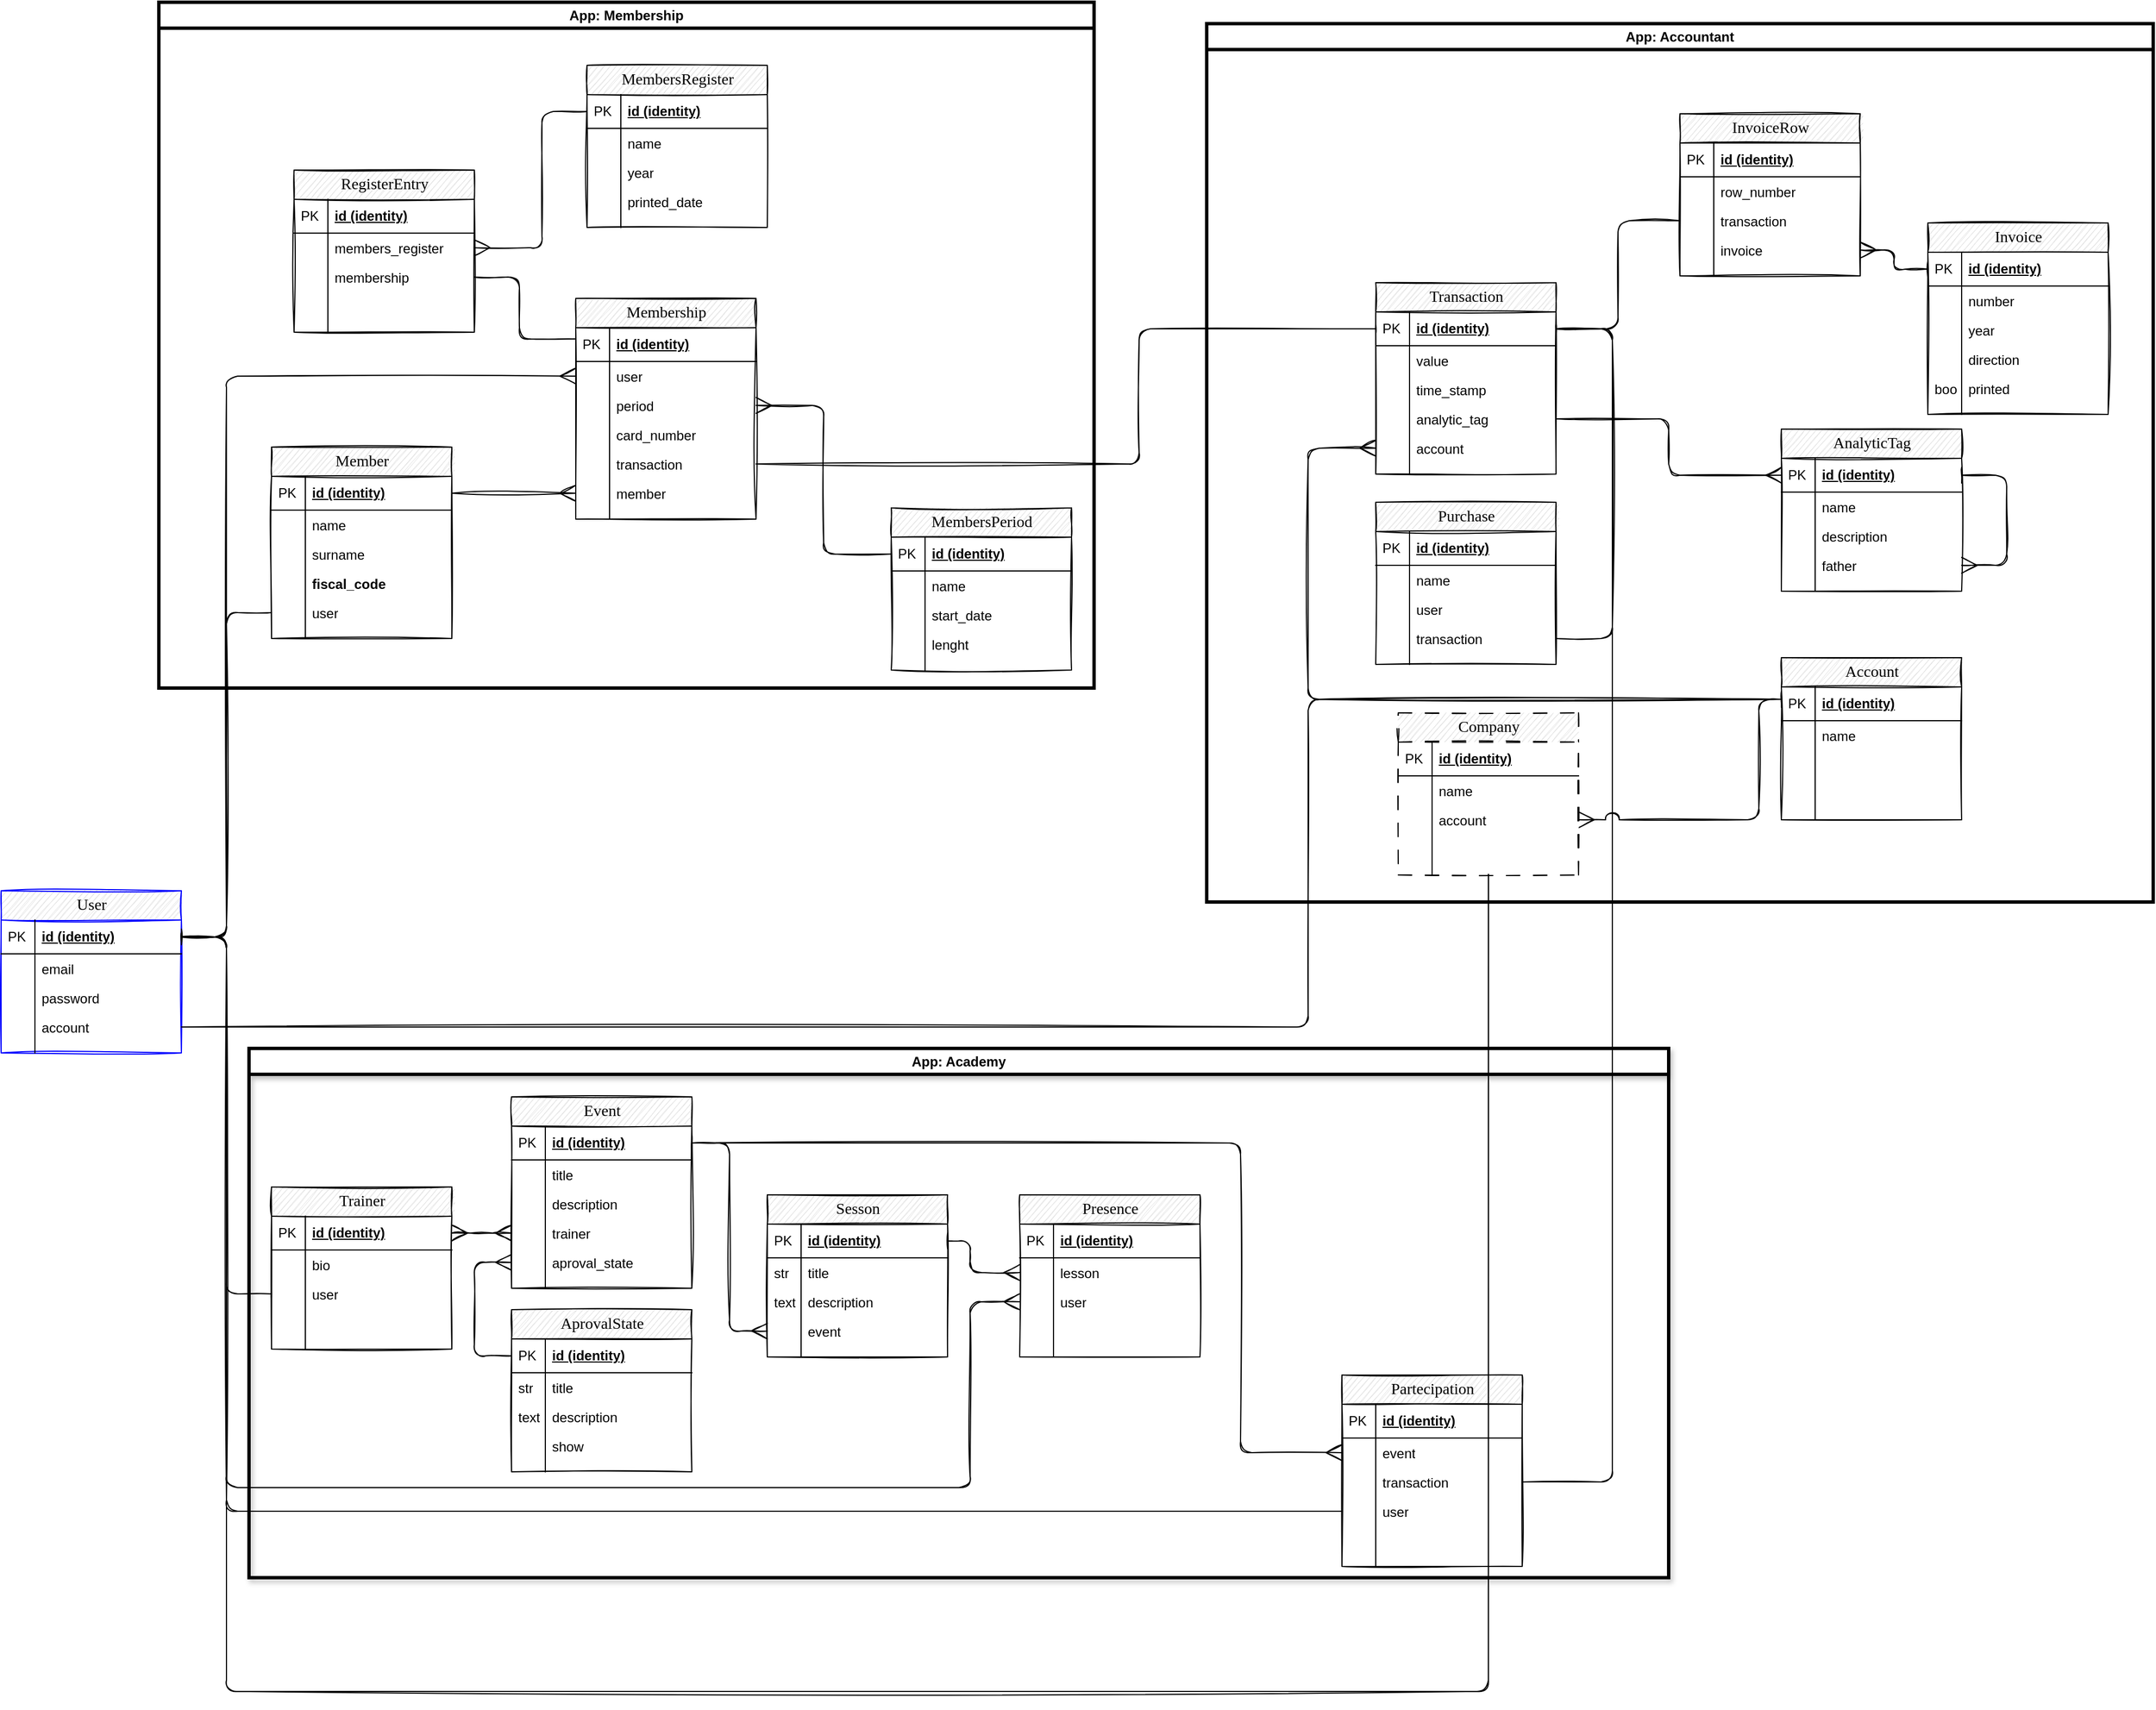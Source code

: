 <mxfile version="20.8.5" type="github">
  <diagram name="Page-1" id="e56a1550-8fbb-45ad-956c-1786394a9013">
    <mxGraphModel dx="1430" dy="1640" grid="1" gridSize="10" guides="1" tooltips="1" connect="1" arrows="1" fold="1" page="1" pageScale="1" pageWidth="1100" pageHeight="850" background="none" math="0" shadow="0">
      <root>
        <mxCell id="0" />
        <mxCell id="1" parent="0" />
        <mxCell id="xRfGWKGVpdFxCEqW9qh6-3" value="App: Academy" style="swimlane;whiteSpace=wrap;html=1;strokeWidth=3;gradientColor=none;swimlaneFillColor=none;glass=0;rounded=0;shadow=1;fillStyle=auto;" vertex="1" parent="1">
          <mxGeometry x="260" y="340" width="1260" height="470" as="geometry">
            <mxRectangle x="260" y="340" width="130" height="30" as="alternateBounds" />
          </mxGeometry>
        </mxCell>
        <mxCell id="xRfGWKGVpdFxCEqW9qh6-4" value="AprovalState" style="swimlane;html=1;fontStyle=0;childLayout=stackLayout;horizontal=1;startSize=26;fillColor=#e0e0e0;horizontalStack=0;resizeParent=1;resizeLast=0;collapsible=1;marginBottom=0;swimlaneFillColor=#ffffff;align=center;rounded=0;shadow=0;comic=0;labelBackgroundColor=none;strokeWidth=1;fontFamily=Verdana;fontSize=14;sketch=1;" vertex="1" parent="xRfGWKGVpdFxCEqW9qh6-3">
          <mxGeometry x="233" y="232" width="160" height="144" as="geometry" />
        </mxCell>
        <mxCell id="xRfGWKGVpdFxCEqW9qh6-5" value="id (identity)" style="shape=partialRectangle;top=0;left=0;right=0;bottom=1;html=1;align=left;verticalAlign=middle;fillColor=none;spacingLeft=34;spacingRight=4;whiteSpace=wrap;overflow=hidden;rotatable=0;points=[[0,0.5],[1,0.5]];portConstraint=eastwest;dropTarget=0;fontStyle=5;" vertex="1" parent="xRfGWKGVpdFxCEqW9qh6-4">
          <mxGeometry y="26" width="160" height="30" as="geometry" />
        </mxCell>
        <mxCell id="xRfGWKGVpdFxCEqW9qh6-6" value="PK" style="shape=partialRectangle;top=0;left=0;bottom=0;html=1;fillColor=none;align=left;verticalAlign=middle;spacingLeft=4;spacingRight=4;whiteSpace=wrap;overflow=hidden;rotatable=0;points=[];portConstraint=eastwest;part=1;" vertex="1" connectable="0" parent="xRfGWKGVpdFxCEqW9qh6-5">
          <mxGeometry width="30" height="30" as="geometry" />
        </mxCell>
        <mxCell id="xRfGWKGVpdFxCEqW9qh6-7" value="title" style="shape=partialRectangle;top=0;left=0;right=0;bottom=0;html=1;align=left;verticalAlign=top;fillColor=none;spacingLeft=34;spacingRight=4;whiteSpace=wrap;overflow=hidden;rotatable=0;points=[[0,0.5],[1,0.5]];portConstraint=eastwest;dropTarget=0;" vertex="1" parent="xRfGWKGVpdFxCEqW9qh6-4">
          <mxGeometry y="56" width="160" height="26" as="geometry" />
        </mxCell>
        <mxCell id="xRfGWKGVpdFxCEqW9qh6-8" value="str" style="shape=partialRectangle;top=0;left=0;bottom=0;html=1;fillColor=none;align=left;verticalAlign=top;spacingLeft=4;spacingRight=4;whiteSpace=wrap;overflow=hidden;rotatable=0;points=[];portConstraint=eastwest;part=1;" vertex="1" connectable="0" parent="xRfGWKGVpdFxCEqW9qh6-7">
          <mxGeometry width="30" height="26" as="geometry" />
        </mxCell>
        <mxCell id="xRfGWKGVpdFxCEqW9qh6-9" value="description" style="shape=partialRectangle;top=0;left=0;right=0;bottom=0;html=1;align=left;verticalAlign=top;fillColor=none;spacingLeft=34;spacingRight=4;whiteSpace=wrap;overflow=hidden;rotatable=0;points=[[0,0.5],[1,0.5]];portConstraint=eastwest;dropTarget=0;" vertex="1" parent="xRfGWKGVpdFxCEqW9qh6-4">
          <mxGeometry y="82" width="160" height="26" as="geometry" />
        </mxCell>
        <mxCell id="xRfGWKGVpdFxCEqW9qh6-10" value="text" style="shape=partialRectangle;top=0;left=0;bottom=0;html=1;fillColor=none;align=left;verticalAlign=top;spacingLeft=4;spacingRight=4;whiteSpace=wrap;overflow=hidden;rotatable=0;points=[];portConstraint=eastwest;part=1;" vertex="1" connectable="0" parent="xRfGWKGVpdFxCEqW9qh6-9">
          <mxGeometry width="30" height="26" as="geometry" />
        </mxCell>
        <mxCell id="xRfGWKGVpdFxCEqW9qh6-11" value="show" style="shape=partialRectangle;top=0;left=0;right=0;bottom=0;html=1;align=left;verticalAlign=top;fillColor=none;spacingLeft=34;spacingRight=4;whiteSpace=wrap;overflow=hidden;rotatable=0;points=[[0,0.5],[1,0.5]];portConstraint=eastwest;dropTarget=0;" vertex="1" parent="xRfGWKGVpdFxCEqW9qh6-4">
          <mxGeometry y="108" width="160" height="26" as="geometry" />
        </mxCell>
        <mxCell id="xRfGWKGVpdFxCEqW9qh6-12" value="" style="shape=partialRectangle;top=0;left=0;bottom=0;html=1;fillColor=none;align=left;verticalAlign=top;spacingLeft=4;spacingRight=4;whiteSpace=wrap;overflow=hidden;rotatable=0;points=[];portConstraint=eastwest;part=1;" vertex="1" connectable="0" parent="xRfGWKGVpdFxCEqW9qh6-11">
          <mxGeometry width="30" height="26" as="geometry" />
        </mxCell>
        <mxCell id="xRfGWKGVpdFxCEqW9qh6-13" value="" style="shape=partialRectangle;top=0;left=0;right=0;bottom=0;html=1;align=left;verticalAlign=top;fillColor=none;spacingLeft=34;spacingRight=4;whiteSpace=wrap;overflow=hidden;rotatable=0;points=[[0,0.5],[1,0.5]];portConstraint=eastwest;dropTarget=0;" vertex="1" parent="xRfGWKGVpdFxCEqW9qh6-4">
          <mxGeometry y="134" width="160" height="10" as="geometry" />
        </mxCell>
        <mxCell id="xRfGWKGVpdFxCEqW9qh6-14" value="" style="shape=partialRectangle;top=0;left=0;bottom=0;html=1;fillColor=none;align=left;verticalAlign=top;spacingLeft=4;spacingRight=4;whiteSpace=wrap;overflow=hidden;rotatable=0;points=[];portConstraint=eastwest;part=1;" vertex="1" connectable="0" parent="xRfGWKGVpdFxCEqW9qh6-13">
          <mxGeometry width="30" height="10" as="geometry" />
        </mxCell>
        <mxCell id="2e49270ec7c68f3f-19" value="User" style="swimlane;html=1;fontStyle=0;childLayout=stackLayout;horizontal=1;startSize=26;fillColor=#e0e0e0;horizontalStack=0;resizeParent=1;resizeLast=0;collapsible=1;marginBottom=0;swimlaneFillColor=#ffffff;align=center;rounded=0;shadow=0;comic=0;labelBackgroundColor=none;strokeWidth=1;fontFamily=Verdana;fontSize=14;sketch=1;strokeColor=#0000FF;" parent="1" vertex="1">
          <mxGeometry x="40" y="200" width="160" height="144" as="geometry" />
        </mxCell>
        <mxCell id="2e49270ec7c68f3f-20" value="id (identity)" style="shape=partialRectangle;top=0;left=0;right=0;bottom=1;html=1;align=left;verticalAlign=middle;fillColor=none;spacingLeft=34;spacingRight=4;whiteSpace=wrap;overflow=hidden;rotatable=0;points=[[0,0.5],[1,0.5]];portConstraint=eastwest;dropTarget=0;fontStyle=5;" parent="2e49270ec7c68f3f-19" vertex="1">
          <mxGeometry y="26" width="160" height="30" as="geometry" />
        </mxCell>
        <mxCell id="2e49270ec7c68f3f-21" value="PK" style="shape=partialRectangle;top=0;left=0;bottom=0;html=1;fillColor=none;align=left;verticalAlign=middle;spacingLeft=4;spacingRight=4;whiteSpace=wrap;overflow=hidden;rotatable=0;points=[];portConstraint=eastwest;part=1;" parent="2e49270ec7c68f3f-20" vertex="1" connectable="0">
          <mxGeometry width="30" height="30" as="geometry" />
        </mxCell>
        <mxCell id="2e49270ec7c68f3f-22" value="email" style="shape=partialRectangle;top=0;left=0;right=0;bottom=0;html=1;align=left;verticalAlign=top;fillColor=none;spacingLeft=34;spacingRight=4;whiteSpace=wrap;overflow=hidden;rotatable=0;points=[[0,0.5],[1,0.5]];portConstraint=eastwest;dropTarget=0;" parent="2e49270ec7c68f3f-19" vertex="1">
          <mxGeometry y="56" width="160" height="26" as="geometry" />
        </mxCell>
        <mxCell id="2e49270ec7c68f3f-23" value="" style="shape=partialRectangle;top=0;left=0;bottom=0;html=1;fillColor=none;align=left;verticalAlign=top;spacingLeft=4;spacingRight=4;whiteSpace=wrap;overflow=hidden;rotatable=0;points=[];portConstraint=eastwest;part=1;" parent="2e49270ec7c68f3f-22" vertex="1" connectable="0">
          <mxGeometry width="30" height="26" as="geometry" />
        </mxCell>
        <mxCell id="2e49270ec7c68f3f-24" value="password" style="shape=partialRectangle;top=0;left=0;right=0;bottom=0;html=1;align=left;verticalAlign=top;fillColor=none;spacingLeft=34;spacingRight=4;whiteSpace=wrap;overflow=hidden;rotatable=0;points=[[0,0.5],[1,0.5]];portConstraint=eastwest;dropTarget=0;" parent="2e49270ec7c68f3f-19" vertex="1">
          <mxGeometry y="82" width="160" height="26" as="geometry" />
        </mxCell>
        <mxCell id="2e49270ec7c68f3f-25" value="" style="shape=partialRectangle;top=0;left=0;bottom=0;html=1;fillColor=none;align=left;verticalAlign=top;spacingLeft=4;spacingRight=4;whiteSpace=wrap;overflow=hidden;rotatable=0;points=[];portConstraint=eastwest;part=1;" parent="2e49270ec7c68f3f-24" vertex="1" connectable="0">
          <mxGeometry width="30" height="26" as="geometry" />
        </mxCell>
        <mxCell id="2e49270ec7c68f3f-26" value="account" style="shape=partialRectangle;top=0;left=0;right=0;bottom=0;html=1;align=left;verticalAlign=top;fillColor=none;spacingLeft=34;spacingRight=4;whiteSpace=wrap;overflow=hidden;rotatable=0;points=[[0,0.5],[1,0.5]];portConstraint=eastwest;dropTarget=0;" parent="2e49270ec7c68f3f-19" vertex="1">
          <mxGeometry y="108" width="160" height="26" as="geometry" />
        </mxCell>
        <mxCell id="2e49270ec7c68f3f-27" value="" style="shape=partialRectangle;top=0;left=0;bottom=0;html=1;fillColor=none;align=left;verticalAlign=top;spacingLeft=4;spacingRight=4;whiteSpace=wrap;overflow=hidden;rotatable=0;points=[];portConstraint=eastwest;part=1;" parent="2e49270ec7c68f3f-26" vertex="1" connectable="0">
          <mxGeometry width="30" height="26" as="geometry" />
        </mxCell>
        <mxCell id="2e49270ec7c68f3f-28" value="" style="shape=partialRectangle;top=0;left=0;right=0;bottom=0;html=1;align=left;verticalAlign=top;fillColor=none;spacingLeft=34;spacingRight=4;whiteSpace=wrap;overflow=hidden;rotatable=0;points=[[0,0.5],[1,0.5]];portConstraint=eastwest;dropTarget=0;" parent="2e49270ec7c68f3f-19" vertex="1">
          <mxGeometry y="134" width="160" height="10" as="geometry" />
        </mxCell>
        <mxCell id="2e49270ec7c68f3f-29" value="" style="shape=partialRectangle;top=0;left=0;bottom=0;html=1;fillColor=none;align=left;verticalAlign=top;spacingLeft=4;spacingRight=4;whiteSpace=wrap;overflow=hidden;rotatable=0;points=[];portConstraint=eastwest;part=1;" parent="2e49270ec7c68f3f-28" vertex="1" connectable="0">
          <mxGeometry width="30" height="10" as="geometry" />
        </mxCell>
        <object label="Member" user="" id="2e49270ec7c68f3f-80">
          <mxCell style="swimlane;html=1;fontStyle=0;childLayout=stackLayout;horizontal=1;startSize=26;fillColor=#e0e0e0;horizontalStack=0;resizeParent=1;resizeLast=0;collapsible=1;marginBottom=0;swimlaneFillColor=#ffffff;align=center;rounded=0;shadow=0;comic=0;labelBackgroundColor=none;strokeWidth=1;fontFamily=Verdana;fontSize=14;sketch=1;glass=0;" parent="1" vertex="1">
            <mxGeometry x="280" y="-194" width="160" height="170" as="geometry" />
          </mxCell>
        </object>
        <mxCell id="2e49270ec7c68f3f-81" value="id (identity)" style="shape=partialRectangle;top=0;left=0;right=0;bottom=1;html=1;align=left;verticalAlign=middle;fillColor=none;spacingLeft=34;spacingRight=4;whiteSpace=wrap;overflow=hidden;rotatable=0;points=[[0,0.5],[1,0.5]];portConstraint=eastwest;dropTarget=0;fontStyle=5;" parent="2e49270ec7c68f3f-80" vertex="1">
          <mxGeometry y="26" width="160" height="30" as="geometry" />
        </mxCell>
        <mxCell id="2e49270ec7c68f3f-82" value="PK" style="shape=partialRectangle;top=0;left=0;bottom=0;html=1;fillColor=none;align=left;verticalAlign=middle;spacingLeft=4;spacingRight=4;whiteSpace=wrap;overflow=hidden;rotatable=0;points=[];portConstraint=eastwest;part=1;" parent="2e49270ec7c68f3f-81" vertex="1" connectable="0">
          <mxGeometry width="30" height="30" as="geometry" />
        </mxCell>
        <mxCell id="2e49270ec7c68f3f-83" value="name" style="shape=partialRectangle;top=0;left=0;right=0;bottom=0;html=1;align=left;verticalAlign=top;fillColor=none;spacingLeft=34;spacingRight=4;whiteSpace=wrap;overflow=hidden;rotatable=0;points=[[0,0.5],[1,0.5]];portConstraint=eastwest;dropTarget=0;" parent="2e49270ec7c68f3f-80" vertex="1">
          <mxGeometry y="56" width="160" height="26" as="geometry" />
        </mxCell>
        <mxCell id="2e49270ec7c68f3f-84" value="" style="shape=partialRectangle;top=0;left=0;bottom=0;html=1;fillColor=none;align=left;verticalAlign=top;spacingLeft=4;spacingRight=4;whiteSpace=wrap;overflow=hidden;rotatable=0;points=[];portConstraint=eastwest;part=1;" parent="2e49270ec7c68f3f-83" vertex="1" connectable="0">
          <mxGeometry width="30" height="26" as="geometry" />
        </mxCell>
        <mxCell id="2e49270ec7c68f3f-85" value="surname" style="shape=partialRectangle;top=0;left=0;right=0;bottom=0;html=1;align=left;verticalAlign=top;fillColor=none;spacingLeft=34;spacingRight=4;whiteSpace=wrap;overflow=hidden;rotatable=0;points=[[0,0.5],[1,0.5]];portConstraint=eastwest;dropTarget=0;" parent="2e49270ec7c68f3f-80" vertex="1">
          <mxGeometry y="82" width="160" height="26" as="geometry" />
        </mxCell>
        <mxCell id="2e49270ec7c68f3f-86" value="" style="shape=partialRectangle;top=0;left=0;bottom=0;html=1;fillColor=none;align=left;verticalAlign=top;spacingLeft=4;spacingRight=4;whiteSpace=wrap;overflow=hidden;rotatable=0;points=[];portConstraint=eastwest;part=1;" parent="2e49270ec7c68f3f-85" vertex="1" connectable="0">
          <mxGeometry width="30" height="26" as="geometry" />
        </mxCell>
        <mxCell id="rCIRrRHAOFVo_KtbOT_Y-3" value="fiscal_code" style="shape=partialRectangle;top=0;left=0;right=0;bottom=0;html=1;align=left;verticalAlign=top;fillColor=none;spacingLeft=34;spacingRight=4;whiteSpace=wrap;overflow=hidden;rotatable=0;points=[[0,0.5],[1,0.5]];portConstraint=eastwest;dropTarget=0;fontStyle=1" parent="2e49270ec7c68f3f-80" vertex="1">
          <mxGeometry y="108" width="160" height="26" as="geometry" />
        </mxCell>
        <mxCell id="rCIRrRHAOFVo_KtbOT_Y-4" value="" style="shape=partialRectangle;top=0;left=0;bottom=0;html=1;fillColor=none;align=left;verticalAlign=top;spacingLeft=4;spacingRight=4;whiteSpace=wrap;overflow=hidden;rotatable=0;points=[];portConstraint=eastwest;part=1;" parent="rCIRrRHAOFVo_KtbOT_Y-3" vertex="1" connectable="0">
          <mxGeometry width="30" height="26" as="geometry" />
        </mxCell>
        <mxCell id="2e49270ec7c68f3f-87" value="user" style="shape=partialRectangle;top=0;left=0;right=0;bottom=0;html=1;align=left;verticalAlign=top;fillColor=none;spacingLeft=34;spacingRight=4;whiteSpace=wrap;overflow=hidden;rotatable=0;points=[[0,0.5],[1,0.5]];portConstraint=eastwest;dropTarget=0;" parent="2e49270ec7c68f3f-80" vertex="1">
          <mxGeometry y="134" width="160" height="26" as="geometry" />
        </mxCell>
        <mxCell id="2e49270ec7c68f3f-88" value="" style="shape=partialRectangle;top=0;left=0;bottom=0;html=1;fillColor=none;align=left;verticalAlign=top;spacingLeft=4;spacingRight=4;whiteSpace=wrap;overflow=hidden;rotatable=0;points=[];portConstraint=eastwest;part=1;" parent="2e49270ec7c68f3f-87" vertex="1" connectable="0">
          <mxGeometry width="30" height="26" as="geometry" />
        </mxCell>
        <mxCell id="2e49270ec7c68f3f-89" value="" style="shape=partialRectangle;top=0;left=0;right=0;bottom=0;html=1;align=left;verticalAlign=top;fillColor=none;spacingLeft=34;spacingRight=4;whiteSpace=wrap;overflow=hidden;rotatable=0;points=[[0,0.5],[1,0.5]];portConstraint=eastwest;dropTarget=0;" parent="2e49270ec7c68f3f-80" vertex="1">
          <mxGeometry y="160" width="160" height="10" as="geometry" />
        </mxCell>
        <mxCell id="2e49270ec7c68f3f-90" value="" style="shape=partialRectangle;top=0;left=0;bottom=0;html=1;fillColor=none;align=left;verticalAlign=top;spacingLeft=4;spacingRight=4;whiteSpace=wrap;overflow=hidden;rotatable=0;points=[];portConstraint=eastwest;part=1;" parent="2e49270ec7c68f3f-89" vertex="1" connectable="0">
          <mxGeometry width="30" height="10" as="geometry" />
        </mxCell>
        <mxCell id="2e49270ec7c68f3f-91" value="" style="edgeStyle=orthogonalEdgeStyle;html=1;endArrow=baseDash;endFill=0;labelBackgroundColor=none;fontFamily=Verdana;fontSize=14;sketch=1;" parent="1" source="2e49270ec7c68f3f-87" target="2e49270ec7c68f3f-20" edge="1">
          <mxGeometry width="100" height="100" relative="1" as="geometry">
            <mxPoint x="70" y="300" as="sourcePoint" />
            <mxPoint x="290" y="181" as="targetPoint" />
          </mxGeometry>
        </mxCell>
        <mxCell id="rCIRrRHAOFVo_KtbOT_Y-5" value="Membership" style="swimlane;html=1;fontStyle=0;childLayout=stackLayout;horizontal=1;startSize=26;fillColor=#e0e0e0;horizontalStack=0;resizeParent=1;resizeLast=0;collapsible=1;marginBottom=0;swimlaneFillColor=#ffffff;align=center;rounded=0;shadow=0;comic=0;labelBackgroundColor=none;strokeWidth=1;fontFamily=Verdana;fontSize=14;sketch=1;" parent="1" vertex="1">
          <mxGeometry x="550" y="-326" width="160" height="196" as="geometry" />
        </mxCell>
        <mxCell id="rCIRrRHAOFVo_KtbOT_Y-6" value="id (identity)" style="shape=partialRectangle;top=0;left=0;right=0;bottom=1;html=1;align=left;verticalAlign=middle;fillColor=none;spacingLeft=34;spacingRight=4;whiteSpace=wrap;overflow=hidden;rotatable=0;points=[[0,0.5],[1,0.5]];portConstraint=eastwest;dropTarget=0;fontStyle=5;" parent="rCIRrRHAOFVo_KtbOT_Y-5" vertex="1">
          <mxGeometry y="26" width="160" height="30" as="geometry" />
        </mxCell>
        <mxCell id="rCIRrRHAOFVo_KtbOT_Y-7" value="PK" style="shape=partialRectangle;top=0;left=0;bottom=0;html=1;fillColor=none;align=left;verticalAlign=middle;spacingLeft=4;spacingRight=4;whiteSpace=wrap;overflow=hidden;rotatable=0;points=[];portConstraint=eastwest;part=1;" parent="rCIRrRHAOFVo_KtbOT_Y-6" vertex="1" connectable="0">
          <mxGeometry width="30" height="30" as="geometry" />
        </mxCell>
        <mxCell id="rCIRrRHAOFVo_KtbOT_Y-8" value="user" style="shape=partialRectangle;top=0;left=0;right=0;bottom=0;html=1;align=left;verticalAlign=top;fillColor=none;spacingLeft=34;spacingRight=4;whiteSpace=wrap;overflow=hidden;rotatable=0;points=[[0,0.5],[1,0.5]];portConstraint=eastwest;dropTarget=0;" parent="rCIRrRHAOFVo_KtbOT_Y-5" vertex="1">
          <mxGeometry y="56" width="160" height="26" as="geometry" />
        </mxCell>
        <mxCell id="rCIRrRHAOFVo_KtbOT_Y-9" value="" style="shape=partialRectangle;top=0;left=0;bottom=0;html=1;fillColor=none;align=left;verticalAlign=top;spacingLeft=4;spacingRight=4;whiteSpace=wrap;overflow=hidden;rotatable=0;points=[];portConstraint=eastwest;part=1;" parent="rCIRrRHAOFVo_KtbOT_Y-8" vertex="1" connectable="0">
          <mxGeometry width="30" height="26" as="geometry" />
        </mxCell>
        <mxCell id="rCIRrRHAOFVo_KtbOT_Y-10" value="period" style="shape=partialRectangle;top=0;left=0;right=0;bottom=0;html=1;align=left;verticalAlign=top;fillColor=none;spacingLeft=34;spacingRight=4;whiteSpace=wrap;overflow=hidden;rotatable=0;points=[[0,0.5],[1,0.5]];portConstraint=eastwest;dropTarget=0;" parent="rCIRrRHAOFVo_KtbOT_Y-5" vertex="1">
          <mxGeometry y="82" width="160" height="26" as="geometry" />
        </mxCell>
        <mxCell id="rCIRrRHAOFVo_KtbOT_Y-11" value="" style="shape=partialRectangle;top=0;left=0;bottom=0;html=1;fillColor=none;align=left;verticalAlign=top;spacingLeft=4;spacingRight=4;whiteSpace=wrap;overflow=hidden;rotatable=0;points=[];portConstraint=eastwest;part=1;" parent="rCIRrRHAOFVo_KtbOT_Y-10" vertex="1" connectable="0">
          <mxGeometry width="30" height="26" as="geometry" />
        </mxCell>
        <mxCell id="rCIRrRHAOFVo_KtbOT_Y-28" value="card_number" style="shape=partialRectangle;top=0;left=0;right=0;bottom=0;html=1;align=left;verticalAlign=top;fillColor=none;spacingLeft=34;spacingRight=4;whiteSpace=wrap;overflow=hidden;rotatable=0;points=[[0,0.5],[1,0.5]];portConstraint=eastwest;dropTarget=0;" parent="rCIRrRHAOFVo_KtbOT_Y-5" vertex="1">
          <mxGeometry y="108" width="160" height="26" as="geometry" />
        </mxCell>
        <mxCell id="rCIRrRHAOFVo_KtbOT_Y-29" value="" style="shape=partialRectangle;top=0;left=0;bottom=0;html=1;fillColor=none;align=left;verticalAlign=top;spacingLeft=4;spacingRight=4;whiteSpace=wrap;overflow=hidden;rotatable=0;points=[];portConstraint=eastwest;part=1;" parent="rCIRrRHAOFVo_KtbOT_Y-28" vertex="1" connectable="0">
          <mxGeometry width="30" height="26" as="geometry" />
        </mxCell>
        <mxCell id="rCIRrRHAOFVo_KtbOT_Y-12" value="transaction" style="shape=partialRectangle;top=0;left=0;right=0;bottom=0;html=1;align=left;verticalAlign=top;fillColor=none;spacingLeft=34;spacingRight=4;whiteSpace=wrap;overflow=hidden;rotatable=0;points=[[0,0.5],[1,0.5]];portConstraint=eastwest;dropTarget=0;" parent="rCIRrRHAOFVo_KtbOT_Y-5" vertex="1">
          <mxGeometry y="134" width="160" height="26" as="geometry" />
        </mxCell>
        <mxCell id="rCIRrRHAOFVo_KtbOT_Y-13" value="" style="shape=partialRectangle;top=0;left=0;bottom=0;html=1;fillColor=none;align=left;verticalAlign=top;spacingLeft=4;spacingRight=4;whiteSpace=wrap;overflow=hidden;rotatable=0;points=[];portConstraint=eastwest;part=1;" parent="rCIRrRHAOFVo_KtbOT_Y-12" vertex="1" connectable="0">
          <mxGeometry width="30" height="26" as="geometry" />
        </mxCell>
        <mxCell id="fIampA_08jlhHYLMJJjl-18" value="member" style="shape=partialRectangle;top=0;left=0;right=0;bottom=0;html=1;align=left;verticalAlign=top;fillColor=none;spacingLeft=34;spacingRight=4;whiteSpace=wrap;overflow=hidden;rotatable=0;points=[[0,0.5],[1,0.5]];portConstraint=eastwest;dropTarget=0;" parent="rCIRrRHAOFVo_KtbOT_Y-5" vertex="1">
          <mxGeometry y="160" width="160" height="26" as="geometry" />
        </mxCell>
        <mxCell id="fIampA_08jlhHYLMJJjl-19" value="" style="shape=partialRectangle;top=0;left=0;bottom=0;html=1;fillColor=none;align=left;verticalAlign=top;spacingLeft=4;spacingRight=4;whiteSpace=wrap;overflow=hidden;rotatable=0;points=[];portConstraint=eastwest;part=1;" parent="fIampA_08jlhHYLMJJjl-18" vertex="1" connectable="0">
          <mxGeometry width="30" height="26" as="geometry" />
        </mxCell>
        <mxCell id="rCIRrRHAOFVo_KtbOT_Y-14" value="" style="shape=partialRectangle;top=0;left=0;right=0;bottom=0;html=1;align=left;verticalAlign=top;fillColor=none;spacingLeft=34;spacingRight=4;whiteSpace=wrap;overflow=hidden;rotatable=0;points=[[0,0.5],[1,0.5]];portConstraint=eastwest;dropTarget=0;" parent="rCIRrRHAOFVo_KtbOT_Y-5" vertex="1">
          <mxGeometry y="186" width="160" height="10" as="geometry" />
        </mxCell>
        <mxCell id="rCIRrRHAOFVo_KtbOT_Y-15" value="" style="shape=partialRectangle;top=0;left=0;bottom=0;html=1;fillColor=none;align=left;verticalAlign=top;spacingLeft=4;spacingRight=4;whiteSpace=wrap;overflow=hidden;rotatable=0;points=[];portConstraint=eastwest;part=1;" parent="rCIRrRHAOFVo_KtbOT_Y-14" vertex="1" connectable="0">
          <mxGeometry width="30" height="10" as="geometry" />
        </mxCell>
        <mxCell id="rCIRrRHAOFVo_KtbOT_Y-16" style="edgeStyle=elbowEdgeStyle;rounded=1;orthogonalLoop=1;jettySize=auto;html=1;endArrow=ERmany;endFill=0;sketch=1;jumpSize=12;endSize=12;startSize=12;" parent="1" source="2e49270ec7c68f3f-20" target="rCIRrRHAOFVo_KtbOT_Y-8" edge="1">
          <mxGeometry relative="1" as="geometry">
            <Array as="points">
              <mxPoint x="240" y="-10" />
              <mxPoint x="520" y="150" />
              <mxPoint x="520" y="160" />
            </Array>
          </mxGeometry>
        </mxCell>
        <object label="Transaction" id="rCIRrRHAOFVo_KtbOT_Y-17">
          <mxCell style="swimlane;html=1;fontStyle=0;childLayout=stackLayout;horizontal=1;startSize=26;fillColor=#e0e0e0;horizontalStack=0;resizeParent=1;resizeLast=0;collapsible=1;marginBottom=0;swimlaneFillColor=#ffffff;align=center;rounded=0;shadow=0;comic=0;labelBackgroundColor=none;strokeWidth=1;fontFamily=Verdana;fontSize=14;sketch=1;" parent="1" vertex="1">
            <mxGeometry x="1260" y="-340" width="160" height="170" as="geometry" />
          </mxCell>
        </object>
        <mxCell id="rCIRrRHAOFVo_KtbOT_Y-18" value="id (identity)" style="shape=partialRectangle;top=0;left=0;right=0;bottom=1;html=1;align=left;verticalAlign=middle;fillColor=none;spacingLeft=34;spacingRight=4;whiteSpace=wrap;overflow=hidden;rotatable=0;points=[[0,0.5],[1,0.5]];portConstraint=eastwest;dropTarget=0;fontStyle=5;" parent="rCIRrRHAOFVo_KtbOT_Y-17" vertex="1">
          <mxGeometry y="26" width="160" height="30" as="geometry" />
        </mxCell>
        <mxCell id="rCIRrRHAOFVo_KtbOT_Y-19" value="PK" style="shape=partialRectangle;top=0;left=0;bottom=0;html=1;fillColor=none;align=left;verticalAlign=middle;spacingLeft=4;spacingRight=4;whiteSpace=wrap;overflow=hidden;rotatable=0;points=[];portConstraint=eastwest;part=1;" parent="rCIRrRHAOFVo_KtbOT_Y-18" vertex="1" connectable="0">
          <mxGeometry width="30" height="30" as="geometry" />
        </mxCell>
        <mxCell id="rCIRrRHAOFVo_KtbOT_Y-20" value="value" style="shape=partialRectangle;top=0;left=0;right=0;bottom=0;html=1;align=left;verticalAlign=top;fillColor=none;spacingLeft=34;spacingRight=4;whiteSpace=wrap;overflow=hidden;rotatable=0;points=[[0,0.5],[1,0.5]];portConstraint=eastwest;dropTarget=0;" parent="rCIRrRHAOFVo_KtbOT_Y-17" vertex="1">
          <mxGeometry y="56" width="160" height="26" as="geometry" />
        </mxCell>
        <mxCell id="rCIRrRHAOFVo_KtbOT_Y-21" value="" style="shape=partialRectangle;top=0;left=0;bottom=0;html=1;fillColor=none;align=left;verticalAlign=top;spacingLeft=4;spacingRight=4;whiteSpace=wrap;overflow=hidden;rotatable=0;points=[];portConstraint=eastwest;part=1;" parent="rCIRrRHAOFVo_KtbOT_Y-20" vertex="1" connectable="0">
          <mxGeometry width="30" height="26" as="geometry" />
        </mxCell>
        <mxCell id="rCIRrRHAOFVo_KtbOT_Y-22" value="time_stamp" style="shape=partialRectangle;top=0;left=0;right=0;bottom=0;html=1;align=left;verticalAlign=top;fillColor=none;spacingLeft=34;spacingRight=4;whiteSpace=wrap;overflow=hidden;rotatable=0;points=[[0,0.5],[1,0.5]];portConstraint=eastwest;dropTarget=0;" parent="rCIRrRHAOFVo_KtbOT_Y-17" vertex="1">
          <mxGeometry y="82" width="160" height="26" as="geometry" />
        </mxCell>
        <mxCell id="rCIRrRHAOFVo_KtbOT_Y-23" value="" style="shape=partialRectangle;top=0;left=0;bottom=0;html=1;fillColor=none;align=left;verticalAlign=top;spacingLeft=4;spacingRight=4;whiteSpace=wrap;overflow=hidden;rotatable=0;points=[];portConstraint=eastwest;part=1;" parent="rCIRrRHAOFVo_KtbOT_Y-22" vertex="1" connectable="0">
          <mxGeometry width="30" height="26" as="geometry" />
        </mxCell>
        <mxCell id="rCIRrRHAOFVo_KtbOT_Y-24" value="analytic_tag" style="shape=partialRectangle;top=0;left=0;right=0;bottom=0;html=1;align=left;verticalAlign=top;fillColor=none;spacingLeft=34;spacingRight=4;whiteSpace=wrap;overflow=hidden;rotatable=0;points=[[0,0.5],[1,0.5]];portConstraint=eastwest;dropTarget=0;" parent="rCIRrRHAOFVo_KtbOT_Y-17" vertex="1">
          <mxGeometry y="108" width="160" height="26" as="geometry" />
        </mxCell>
        <mxCell id="rCIRrRHAOFVo_KtbOT_Y-25" value="" style="shape=partialRectangle;top=0;left=0;bottom=0;html=1;fillColor=none;align=left;verticalAlign=top;spacingLeft=4;spacingRight=4;whiteSpace=wrap;overflow=hidden;rotatable=0;points=[];portConstraint=eastwest;part=1;" parent="rCIRrRHAOFVo_KtbOT_Y-24" vertex="1" connectable="0">
          <mxGeometry width="30" height="26" as="geometry" />
        </mxCell>
        <mxCell id="TWS0iOAGknFMtX17rka_-29" value="account" style="shape=partialRectangle;top=0;left=0;right=0;bottom=0;html=1;align=left;verticalAlign=top;fillColor=none;spacingLeft=34;spacingRight=4;whiteSpace=wrap;overflow=hidden;rotatable=0;points=[[0,0.5],[1,0.5]];portConstraint=eastwest;dropTarget=0;" parent="rCIRrRHAOFVo_KtbOT_Y-17" vertex="1">
          <mxGeometry y="134" width="160" height="26" as="geometry" />
        </mxCell>
        <mxCell id="TWS0iOAGknFMtX17rka_-30" value="" style="shape=partialRectangle;top=0;left=0;bottom=0;html=1;fillColor=none;align=left;verticalAlign=top;spacingLeft=4;spacingRight=4;whiteSpace=wrap;overflow=hidden;rotatable=0;points=[];portConstraint=eastwest;part=1;" parent="TWS0iOAGknFMtX17rka_-29" vertex="1" connectable="0">
          <mxGeometry width="30" height="26" as="geometry" />
        </mxCell>
        <mxCell id="rCIRrRHAOFVo_KtbOT_Y-26" value="" style="shape=partialRectangle;top=0;left=0;right=0;bottom=0;html=1;align=left;verticalAlign=top;fillColor=none;spacingLeft=34;spacingRight=4;whiteSpace=wrap;overflow=hidden;rotatable=0;points=[[0,0.5],[1,0.5]];portConstraint=eastwest;dropTarget=0;" parent="rCIRrRHAOFVo_KtbOT_Y-17" vertex="1">
          <mxGeometry y="160" width="160" height="10" as="geometry" />
        </mxCell>
        <mxCell id="rCIRrRHAOFVo_KtbOT_Y-27" value="" style="shape=partialRectangle;top=0;left=0;bottom=0;html=1;fillColor=none;align=left;verticalAlign=top;spacingLeft=4;spacingRight=4;whiteSpace=wrap;overflow=hidden;rotatable=0;points=[];portConstraint=eastwest;part=1;" parent="rCIRrRHAOFVo_KtbOT_Y-26" vertex="1" connectable="0">
          <mxGeometry width="30" height="10" as="geometry" />
        </mxCell>
        <mxCell id="rCIRrRHAOFVo_KtbOT_Y-30" style="edgeStyle=elbowEdgeStyle;rounded=1;sketch=1;orthogonalLoop=1;jettySize=auto;html=1;endArrow=baseDash;endFill=0;" parent="1" source="rCIRrRHAOFVo_KtbOT_Y-12" target="rCIRrRHAOFVo_KtbOT_Y-18" edge="1">
          <mxGeometry relative="1" as="geometry">
            <Array as="points">
              <mxPoint x="1050" y="-179" />
              <mxPoint x="720" y="140" />
            </Array>
          </mxGeometry>
        </mxCell>
        <mxCell id="rCIRrRHAOFVo_KtbOT_Y-31" value="AnalyticTag" style="swimlane;html=1;fontStyle=0;childLayout=stackLayout;horizontal=1;startSize=26;fillColor=#e0e0e0;horizontalStack=0;resizeParent=1;resizeLast=0;collapsible=1;marginBottom=0;swimlaneFillColor=#ffffff;align=center;rounded=0;shadow=0;comic=0;labelBackgroundColor=none;strokeWidth=1;fontFamily=Verdana;fontSize=14;sketch=1;" parent="1" vertex="1">
          <mxGeometry x="1620" y="-210" width="160" height="144" as="geometry" />
        </mxCell>
        <mxCell id="rCIRrRHAOFVo_KtbOT_Y-32" value="id (identity)" style="shape=partialRectangle;top=0;left=0;right=0;bottom=1;html=1;align=left;verticalAlign=middle;fillColor=none;spacingLeft=34;spacingRight=4;whiteSpace=wrap;overflow=hidden;rotatable=0;points=[[0,0.5],[1,0.5]];portConstraint=eastwest;dropTarget=0;fontStyle=5;" parent="rCIRrRHAOFVo_KtbOT_Y-31" vertex="1">
          <mxGeometry y="26" width="160" height="30" as="geometry" />
        </mxCell>
        <mxCell id="rCIRrRHAOFVo_KtbOT_Y-33" value="PK" style="shape=partialRectangle;top=0;left=0;bottom=0;html=1;fillColor=none;align=left;verticalAlign=middle;spacingLeft=4;spacingRight=4;whiteSpace=wrap;overflow=hidden;rotatable=0;points=[];portConstraint=eastwest;part=1;" parent="rCIRrRHAOFVo_KtbOT_Y-32" vertex="1" connectable="0">
          <mxGeometry width="30" height="30" as="geometry" />
        </mxCell>
        <mxCell id="rCIRrRHAOFVo_KtbOT_Y-34" value="name" style="shape=partialRectangle;top=0;left=0;right=0;bottom=0;html=1;align=left;verticalAlign=top;fillColor=none;spacingLeft=34;spacingRight=4;whiteSpace=wrap;overflow=hidden;rotatable=0;points=[[0,0.5],[1,0.5]];portConstraint=eastwest;dropTarget=0;" parent="rCIRrRHAOFVo_KtbOT_Y-31" vertex="1">
          <mxGeometry y="56" width="160" height="26" as="geometry" />
        </mxCell>
        <mxCell id="rCIRrRHAOFVo_KtbOT_Y-35" value="" style="shape=partialRectangle;top=0;left=0;bottom=0;html=1;fillColor=none;align=left;verticalAlign=top;spacingLeft=4;spacingRight=4;whiteSpace=wrap;overflow=hidden;rotatable=0;points=[];portConstraint=eastwest;part=1;" parent="rCIRrRHAOFVo_KtbOT_Y-34" vertex="1" connectable="0">
          <mxGeometry width="30" height="26" as="geometry" />
        </mxCell>
        <mxCell id="rCIRrRHAOFVo_KtbOT_Y-36" value="description" style="shape=partialRectangle;top=0;left=0;right=0;bottom=0;html=1;align=left;verticalAlign=top;fillColor=none;spacingLeft=34;spacingRight=4;whiteSpace=wrap;overflow=hidden;rotatable=0;points=[[0,0.5],[1,0.5]];portConstraint=eastwest;dropTarget=0;" parent="rCIRrRHAOFVo_KtbOT_Y-31" vertex="1">
          <mxGeometry y="82" width="160" height="26" as="geometry" />
        </mxCell>
        <mxCell id="rCIRrRHAOFVo_KtbOT_Y-37" value="" style="shape=partialRectangle;top=0;left=0;bottom=0;html=1;fillColor=none;align=left;verticalAlign=top;spacingLeft=4;spacingRight=4;whiteSpace=wrap;overflow=hidden;rotatable=0;points=[];portConstraint=eastwest;part=1;" parent="rCIRrRHAOFVo_KtbOT_Y-36" vertex="1" connectable="0">
          <mxGeometry width="30" height="26" as="geometry" />
        </mxCell>
        <mxCell id="rCIRrRHAOFVo_KtbOT_Y-82" style="edgeStyle=elbowEdgeStyle;rounded=1;sketch=1;orthogonalLoop=1;jettySize=auto;html=1;endArrow=baseDash;endFill=0;endSize=12;startSize=12;startArrow=ERmany;startFill=0;" parent="rCIRrRHAOFVo_KtbOT_Y-31" source="rCIRrRHAOFVo_KtbOT_Y-38" target="rCIRrRHAOFVo_KtbOT_Y-32" edge="1">
          <mxGeometry relative="1" as="geometry">
            <mxPoint x="199.667" y="108" as="sourcePoint" />
            <mxPoint x="199.68" y="37.01" as="targetPoint" />
            <Array as="points">
              <mxPoint x="200" y="90" />
            </Array>
          </mxGeometry>
        </mxCell>
        <mxCell id="rCIRrRHAOFVo_KtbOT_Y-38" value="father" style="shape=partialRectangle;top=0;left=0;right=0;bottom=0;html=1;align=left;verticalAlign=top;fillColor=none;spacingLeft=34;spacingRight=4;whiteSpace=wrap;overflow=hidden;rotatable=0;points=[[0,0.5],[1,0.5]];portConstraint=eastwest;dropTarget=0;" parent="rCIRrRHAOFVo_KtbOT_Y-31" vertex="1">
          <mxGeometry y="108" width="160" height="26" as="geometry" />
        </mxCell>
        <mxCell id="rCIRrRHAOFVo_KtbOT_Y-39" value="" style="shape=partialRectangle;top=0;left=0;bottom=0;html=1;fillColor=none;align=left;verticalAlign=top;spacingLeft=4;spacingRight=4;whiteSpace=wrap;overflow=hidden;rotatable=0;points=[];portConstraint=eastwest;part=1;" parent="rCIRrRHAOFVo_KtbOT_Y-38" vertex="1" connectable="0">
          <mxGeometry width="30" height="26" as="geometry" />
        </mxCell>
        <mxCell id="rCIRrRHAOFVo_KtbOT_Y-40" value="" style="shape=partialRectangle;top=0;left=0;right=0;bottom=0;html=1;align=left;verticalAlign=top;fillColor=none;spacingLeft=34;spacingRight=4;whiteSpace=wrap;overflow=hidden;rotatable=0;points=[[0,0.5],[1,0.5]];portConstraint=eastwest;dropTarget=0;" parent="rCIRrRHAOFVo_KtbOT_Y-31" vertex="1">
          <mxGeometry y="134" width="160" height="10" as="geometry" />
        </mxCell>
        <mxCell id="rCIRrRHAOFVo_KtbOT_Y-41" value="" style="shape=partialRectangle;top=0;left=0;bottom=0;html=1;fillColor=none;align=left;verticalAlign=top;spacingLeft=4;spacingRight=4;whiteSpace=wrap;overflow=hidden;rotatable=0;points=[];portConstraint=eastwest;part=1;" parent="rCIRrRHAOFVo_KtbOT_Y-40" vertex="1" connectable="0">
          <mxGeometry width="30" height="10" as="geometry" />
        </mxCell>
        <mxCell id="rCIRrRHAOFVo_KtbOT_Y-42" style="edgeStyle=elbowEdgeStyle;rounded=1;sketch=1;orthogonalLoop=1;jettySize=auto;html=1;endArrow=ERmany;endFill=0;endSize=12;startSize=12;" parent="1" source="rCIRrRHAOFVo_KtbOT_Y-24" target="rCIRrRHAOFVo_KtbOT_Y-32" edge="1">
          <mxGeometry relative="1" as="geometry" />
        </mxCell>
        <mxCell id="rCIRrRHAOFVo_KtbOT_Y-43" value="Trainer" style="swimlane;html=1;fontStyle=0;childLayout=stackLayout;horizontal=1;startSize=26;fillColor=#e0e0e0;horizontalStack=0;resizeParent=1;resizeLast=0;collapsible=1;marginBottom=0;swimlaneFillColor=#ffffff;align=center;rounded=0;shadow=0;comic=0;labelBackgroundColor=none;strokeWidth=1;fontFamily=Verdana;fontSize=14;sketch=1;" parent="1" vertex="1">
          <mxGeometry x="280" y="463" width="160" height="144" as="geometry" />
        </mxCell>
        <mxCell id="rCIRrRHAOFVo_KtbOT_Y-44" value="id (identity)" style="shape=partialRectangle;top=0;left=0;right=0;bottom=1;html=1;align=left;verticalAlign=middle;fillColor=none;spacingLeft=34;spacingRight=4;whiteSpace=wrap;overflow=hidden;rotatable=0;points=[[0,0.5],[1,0.5]];portConstraint=eastwest;dropTarget=0;fontStyle=5;" parent="rCIRrRHAOFVo_KtbOT_Y-43" vertex="1">
          <mxGeometry y="26" width="160" height="30" as="geometry" />
        </mxCell>
        <mxCell id="rCIRrRHAOFVo_KtbOT_Y-45" value="PK" style="shape=partialRectangle;top=0;left=0;bottom=0;html=1;fillColor=none;align=left;verticalAlign=middle;spacingLeft=4;spacingRight=4;whiteSpace=wrap;overflow=hidden;rotatable=0;points=[];portConstraint=eastwest;part=1;" parent="rCIRrRHAOFVo_KtbOT_Y-44" vertex="1" connectable="0">
          <mxGeometry width="30" height="30" as="geometry" />
        </mxCell>
        <mxCell id="rCIRrRHAOFVo_KtbOT_Y-46" value="bio" style="shape=partialRectangle;top=0;left=0;right=0;bottom=0;html=1;align=left;verticalAlign=top;fillColor=none;spacingLeft=34;spacingRight=4;whiteSpace=wrap;overflow=hidden;rotatable=0;points=[[0,0.5],[1,0.5]];portConstraint=eastwest;dropTarget=0;" parent="rCIRrRHAOFVo_KtbOT_Y-43" vertex="1">
          <mxGeometry y="56" width="160" height="26" as="geometry" />
        </mxCell>
        <mxCell id="rCIRrRHAOFVo_KtbOT_Y-47" value="" style="shape=partialRectangle;top=0;left=0;bottom=0;html=1;fillColor=none;align=left;verticalAlign=top;spacingLeft=4;spacingRight=4;whiteSpace=wrap;overflow=hidden;rotatable=0;points=[];portConstraint=eastwest;part=1;" parent="rCIRrRHAOFVo_KtbOT_Y-46" vertex="1" connectable="0">
          <mxGeometry width="30" height="26" as="geometry" />
        </mxCell>
        <mxCell id="rCIRrRHAOFVo_KtbOT_Y-48" value="user" style="shape=partialRectangle;top=0;left=0;right=0;bottom=0;html=1;align=left;verticalAlign=top;fillColor=none;spacingLeft=34;spacingRight=4;whiteSpace=wrap;overflow=hidden;rotatable=0;points=[[0,0.5],[1,0.5]];portConstraint=eastwest;dropTarget=0;" parent="rCIRrRHAOFVo_KtbOT_Y-43" vertex="1">
          <mxGeometry y="82" width="160" height="26" as="geometry" />
        </mxCell>
        <mxCell id="rCIRrRHAOFVo_KtbOT_Y-49" value="" style="shape=partialRectangle;top=0;left=0;bottom=0;html=1;fillColor=none;align=left;verticalAlign=top;spacingLeft=4;spacingRight=4;whiteSpace=wrap;overflow=hidden;rotatable=0;points=[];portConstraint=eastwest;part=1;" parent="rCIRrRHAOFVo_KtbOT_Y-48" vertex="1" connectable="0">
          <mxGeometry width="30" height="26" as="geometry" />
        </mxCell>
        <mxCell id="rCIRrRHAOFVo_KtbOT_Y-50" value="" style="shape=partialRectangle;top=0;left=0;right=0;bottom=0;html=1;align=left;verticalAlign=top;fillColor=none;spacingLeft=34;spacingRight=4;whiteSpace=wrap;overflow=hidden;rotatable=0;points=[[0,0.5],[1,0.5]];portConstraint=eastwest;dropTarget=0;" parent="rCIRrRHAOFVo_KtbOT_Y-43" vertex="1">
          <mxGeometry y="108" width="160" height="26" as="geometry" />
        </mxCell>
        <mxCell id="rCIRrRHAOFVo_KtbOT_Y-51" value="" style="shape=partialRectangle;top=0;left=0;bottom=0;html=1;fillColor=none;align=left;verticalAlign=top;spacingLeft=4;spacingRight=4;whiteSpace=wrap;overflow=hidden;rotatable=0;points=[];portConstraint=eastwest;part=1;" parent="rCIRrRHAOFVo_KtbOT_Y-50" vertex="1" connectable="0">
          <mxGeometry width="30" height="26" as="geometry" />
        </mxCell>
        <mxCell id="rCIRrRHAOFVo_KtbOT_Y-52" value="" style="shape=partialRectangle;top=0;left=0;right=0;bottom=0;html=1;align=left;verticalAlign=top;fillColor=none;spacingLeft=34;spacingRight=4;whiteSpace=wrap;overflow=hidden;rotatable=0;points=[[0,0.5],[1,0.5]];portConstraint=eastwest;dropTarget=0;" parent="rCIRrRHAOFVo_KtbOT_Y-43" vertex="1">
          <mxGeometry y="134" width="160" height="10" as="geometry" />
        </mxCell>
        <mxCell id="rCIRrRHAOFVo_KtbOT_Y-53" value="" style="shape=partialRectangle;top=0;left=0;bottom=0;html=1;fillColor=none;align=left;verticalAlign=top;spacingLeft=4;spacingRight=4;whiteSpace=wrap;overflow=hidden;rotatable=0;points=[];portConstraint=eastwest;part=1;" parent="rCIRrRHAOFVo_KtbOT_Y-52" vertex="1" connectable="0">
          <mxGeometry width="30" height="10" as="geometry" />
        </mxCell>
        <mxCell id="rCIRrRHAOFVo_KtbOT_Y-54" style="edgeStyle=elbowEdgeStyle;rounded=1;sketch=1;orthogonalLoop=1;jettySize=auto;html=1;endArrow=baseDash;endFill=0;" parent="1" source="2e49270ec7c68f3f-20" target="rCIRrRHAOFVo_KtbOT_Y-48" edge="1">
          <mxGeometry relative="1" as="geometry" />
        </mxCell>
        <mxCell id="rCIRrRHAOFVo_KtbOT_Y-55" value="Event" style="swimlane;html=1;fontStyle=0;childLayout=stackLayout;horizontal=1;startSize=26;fillColor=#e0e0e0;horizontalStack=0;resizeParent=1;resizeLast=0;collapsible=1;marginBottom=0;swimlaneFillColor=#ffffff;align=center;rounded=0;shadow=0;comic=0;labelBackgroundColor=none;strokeWidth=1;fontFamily=Verdana;fontSize=14;sketch=1;" parent="1" vertex="1">
          <mxGeometry x="493" y="383" width="160" height="170" as="geometry" />
        </mxCell>
        <mxCell id="rCIRrRHAOFVo_KtbOT_Y-56" value="id (identity)" style="shape=partialRectangle;top=0;left=0;right=0;bottom=1;html=1;align=left;verticalAlign=middle;fillColor=none;spacingLeft=34;spacingRight=4;whiteSpace=wrap;overflow=hidden;rotatable=0;points=[[0,0.5],[1,0.5]];portConstraint=eastwest;dropTarget=0;fontStyle=5;" parent="rCIRrRHAOFVo_KtbOT_Y-55" vertex="1">
          <mxGeometry y="26" width="160" height="30" as="geometry" />
        </mxCell>
        <mxCell id="rCIRrRHAOFVo_KtbOT_Y-57" value="PK" style="shape=partialRectangle;top=0;left=0;bottom=0;html=1;fillColor=none;align=left;verticalAlign=middle;spacingLeft=4;spacingRight=4;whiteSpace=wrap;overflow=hidden;rotatable=0;points=[];portConstraint=eastwest;part=1;" parent="rCIRrRHAOFVo_KtbOT_Y-56" vertex="1" connectable="0">
          <mxGeometry width="30" height="30" as="geometry" />
        </mxCell>
        <mxCell id="rCIRrRHAOFVo_KtbOT_Y-58" value="title" style="shape=partialRectangle;top=0;left=0;right=0;bottom=0;html=1;align=left;verticalAlign=top;fillColor=none;spacingLeft=34;spacingRight=4;whiteSpace=wrap;overflow=hidden;rotatable=0;points=[[0,0.5],[1,0.5]];portConstraint=eastwest;dropTarget=0;" parent="rCIRrRHAOFVo_KtbOT_Y-55" vertex="1">
          <mxGeometry y="56" width="160" height="26" as="geometry" />
        </mxCell>
        <mxCell id="rCIRrRHAOFVo_KtbOT_Y-59" value="" style="shape=partialRectangle;top=0;left=0;bottom=0;html=1;fillColor=none;align=left;verticalAlign=top;spacingLeft=4;spacingRight=4;whiteSpace=wrap;overflow=hidden;rotatable=0;points=[];portConstraint=eastwest;part=1;" parent="rCIRrRHAOFVo_KtbOT_Y-58" vertex="1" connectable="0">
          <mxGeometry width="30" height="26" as="geometry" />
        </mxCell>
        <mxCell id="rCIRrRHAOFVo_KtbOT_Y-60" value="description" style="shape=partialRectangle;top=0;left=0;right=0;bottom=0;html=1;align=left;verticalAlign=top;fillColor=none;spacingLeft=34;spacingRight=4;whiteSpace=wrap;overflow=hidden;rotatable=0;points=[[0,0.5],[1,0.5]];portConstraint=eastwest;dropTarget=0;" parent="rCIRrRHAOFVo_KtbOT_Y-55" vertex="1">
          <mxGeometry y="82" width="160" height="26" as="geometry" />
        </mxCell>
        <mxCell id="rCIRrRHAOFVo_KtbOT_Y-61" value="" style="shape=partialRectangle;top=0;left=0;bottom=0;html=1;fillColor=none;align=left;verticalAlign=top;spacingLeft=4;spacingRight=4;whiteSpace=wrap;overflow=hidden;rotatable=0;points=[];portConstraint=eastwest;part=1;" parent="rCIRrRHAOFVo_KtbOT_Y-60" vertex="1" connectable="0">
          <mxGeometry width="30" height="26" as="geometry" />
        </mxCell>
        <mxCell id="rCIRrRHAOFVo_KtbOT_Y-62" value="trainer" style="shape=partialRectangle;top=0;left=0;right=0;bottom=0;html=1;align=left;verticalAlign=top;fillColor=none;spacingLeft=34;spacingRight=4;whiteSpace=wrap;overflow=hidden;rotatable=0;points=[[0,0.5],[1,0.5]];portConstraint=eastwest;dropTarget=0;" parent="rCIRrRHAOFVo_KtbOT_Y-55" vertex="1">
          <mxGeometry y="108" width="160" height="26" as="geometry" />
        </mxCell>
        <mxCell id="rCIRrRHAOFVo_KtbOT_Y-63" value="" style="shape=partialRectangle;top=0;left=0;bottom=0;html=1;fillColor=none;align=left;verticalAlign=top;spacingLeft=4;spacingRight=4;whiteSpace=wrap;overflow=hidden;rotatable=0;points=[];portConstraint=eastwest;part=1;" parent="rCIRrRHAOFVo_KtbOT_Y-62" vertex="1" connectable="0">
          <mxGeometry width="30" height="26" as="geometry" />
        </mxCell>
        <mxCell id="xRfGWKGVpdFxCEqW9qh6-18" value="aproval_state" style="shape=partialRectangle;top=0;left=0;right=0;bottom=0;html=1;align=left;verticalAlign=top;fillColor=none;spacingLeft=34;spacingRight=4;whiteSpace=wrap;overflow=hidden;rotatable=0;points=[[0,0.5],[1,0.5]];portConstraint=eastwest;dropTarget=0;" vertex="1" parent="rCIRrRHAOFVo_KtbOT_Y-55">
          <mxGeometry y="134" width="160" height="26" as="geometry" />
        </mxCell>
        <mxCell id="xRfGWKGVpdFxCEqW9qh6-19" value="" style="shape=partialRectangle;top=0;left=0;bottom=0;html=1;fillColor=none;align=left;verticalAlign=top;spacingLeft=4;spacingRight=4;whiteSpace=wrap;overflow=hidden;rotatable=0;points=[];portConstraint=eastwest;part=1;" vertex="1" connectable="0" parent="xRfGWKGVpdFxCEqW9qh6-18">
          <mxGeometry width="30" height="26" as="geometry" />
        </mxCell>
        <mxCell id="rCIRrRHAOFVo_KtbOT_Y-64" value="" style="shape=partialRectangle;top=0;left=0;right=0;bottom=0;html=1;align=left;verticalAlign=top;fillColor=none;spacingLeft=34;spacingRight=4;whiteSpace=wrap;overflow=hidden;rotatable=0;points=[[0,0.5],[1,0.5]];portConstraint=eastwest;dropTarget=0;" parent="rCIRrRHAOFVo_KtbOT_Y-55" vertex="1">
          <mxGeometry y="160" width="160" height="10" as="geometry" />
        </mxCell>
        <mxCell id="rCIRrRHAOFVo_KtbOT_Y-65" value="" style="shape=partialRectangle;top=0;left=0;bottom=0;html=1;fillColor=none;align=left;verticalAlign=top;spacingLeft=4;spacingRight=4;whiteSpace=wrap;overflow=hidden;rotatable=0;points=[];portConstraint=eastwest;part=1;" parent="rCIRrRHAOFVo_KtbOT_Y-64" vertex="1" connectable="0">
          <mxGeometry width="30" height="10" as="geometry" />
        </mxCell>
        <mxCell id="rCIRrRHAOFVo_KtbOT_Y-66" value="Partecipation" style="swimlane;html=1;fontStyle=0;childLayout=stackLayout;horizontal=1;startSize=26;fillColor=#e0e0e0;horizontalStack=0;resizeParent=1;resizeLast=0;collapsible=1;marginBottom=0;swimlaneFillColor=#ffffff;align=center;rounded=0;shadow=0;comic=0;labelBackgroundColor=none;strokeWidth=1;fontFamily=Verdana;fontSize=14;sketch=1;" parent="1" vertex="1">
          <mxGeometry x="1230" y="630" width="160" height="170" as="geometry" />
        </mxCell>
        <mxCell id="rCIRrRHAOFVo_KtbOT_Y-67" value="id (identity)" style="shape=partialRectangle;top=0;left=0;right=0;bottom=1;html=1;align=left;verticalAlign=middle;fillColor=none;spacingLeft=34;spacingRight=4;whiteSpace=wrap;overflow=hidden;rotatable=0;points=[[0,0.5],[1,0.5]];portConstraint=eastwest;dropTarget=0;fontStyle=5;" parent="rCIRrRHAOFVo_KtbOT_Y-66" vertex="1">
          <mxGeometry y="26" width="160" height="30" as="geometry" />
        </mxCell>
        <mxCell id="rCIRrRHAOFVo_KtbOT_Y-68" value="PK" style="shape=partialRectangle;top=0;left=0;bottom=0;html=1;fillColor=none;align=left;verticalAlign=middle;spacingLeft=4;spacingRight=4;whiteSpace=wrap;overflow=hidden;rotatable=0;points=[];portConstraint=eastwest;part=1;" parent="rCIRrRHAOFVo_KtbOT_Y-67" vertex="1" connectable="0">
          <mxGeometry width="30" height="30" as="geometry" />
        </mxCell>
        <mxCell id="rCIRrRHAOFVo_KtbOT_Y-69" value="event" style="shape=partialRectangle;top=0;left=0;right=0;bottom=0;html=1;align=left;verticalAlign=top;fillColor=none;spacingLeft=34;spacingRight=4;whiteSpace=wrap;overflow=hidden;rotatable=0;points=[[0,0.5],[1,0.5]];portConstraint=eastwest;dropTarget=0;" parent="rCIRrRHAOFVo_KtbOT_Y-66" vertex="1">
          <mxGeometry y="56" width="160" height="26" as="geometry" />
        </mxCell>
        <mxCell id="rCIRrRHAOFVo_KtbOT_Y-70" value="" style="shape=partialRectangle;top=0;left=0;bottom=0;html=1;fillColor=none;align=left;verticalAlign=top;spacingLeft=4;spacingRight=4;whiteSpace=wrap;overflow=hidden;rotatable=0;points=[];portConstraint=eastwest;part=1;" parent="rCIRrRHAOFVo_KtbOT_Y-69" vertex="1" connectable="0">
          <mxGeometry width="30" height="26" as="geometry" />
        </mxCell>
        <mxCell id="rCIRrRHAOFVo_KtbOT_Y-71" value="transaction" style="shape=partialRectangle;top=0;left=0;right=0;bottom=0;html=1;align=left;verticalAlign=top;fillColor=none;spacingLeft=34;spacingRight=4;whiteSpace=wrap;overflow=hidden;rotatable=0;points=[[0,0.5],[1,0.5]];portConstraint=eastwest;dropTarget=0;" parent="rCIRrRHAOFVo_KtbOT_Y-66" vertex="1">
          <mxGeometry y="82" width="160" height="26" as="geometry" />
        </mxCell>
        <mxCell id="rCIRrRHAOFVo_KtbOT_Y-72" value="" style="shape=partialRectangle;top=0;left=0;bottom=0;html=1;fillColor=none;align=left;verticalAlign=top;spacingLeft=4;spacingRight=4;whiteSpace=wrap;overflow=hidden;rotatable=0;points=[];portConstraint=eastwest;part=1;" parent="rCIRrRHAOFVo_KtbOT_Y-71" vertex="1" connectable="0">
          <mxGeometry width="30" height="26" as="geometry" />
        </mxCell>
        <mxCell id="rCIRrRHAOFVo_KtbOT_Y-73" value="user" style="shape=partialRectangle;top=0;left=0;right=0;bottom=0;html=1;align=left;verticalAlign=top;fillColor=none;spacingLeft=34;spacingRight=4;whiteSpace=wrap;overflow=hidden;rotatable=0;points=[[0,0.5],[1,0.5]];portConstraint=eastwest;dropTarget=0;" parent="rCIRrRHAOFVo_KtbOT_Y-66" vertex="1">
          <mxGeometry y="108" width="160" height="26" as="geometry" />
        </mxCell>
        <mxCell id="rCIRrRHAOFVo_KtbOT_Y-74" value="" style="shape=partialRectangle;top=0;left=0;bottom=0;html=1;fillColor=none;align=left;verticalAlign=top;spacingLeft=4;spacingRight=4;whiteSpace=wrap;overflow=hidden;rotatable=0;points=[];portConstraint=eastwest;part=1;" parent="rCIRrRHAOFVo_KtbOT_Y-73" vertex="1" connectable="0">
          <mxGeometry width="30" height="26" as="geometry" />
        </mxCell>
        <mxCell id="rCIRrRHAOFVo_KtbOT_Y-75" value="" style="shape=partialRectangle;top=0;left=0;right=0;bottom=0;html=1;align=left;verticalAlign=top;fillColor=none;spacingLeft=34;spacingRight=4;whiteSpace=wrap;overflow=hidden;rotatable=0;points=[[0,0.5],[1,0.5]];portConstraint=eastwest;dropTarget=0;" parent="rCIRrRHAOFVo_KtbOT_Y-66" vertex="1">
          <mxGeometry y="134" width="160" height="26" as="geometry" />
        </mxCell>
        <mxCell id="rCIRrRHAOFVo_KtbOT_Y-76" value="" style="shape=partialRectangle;top=0;left=0;bottom=0;html=1;fillColor=none;align=left;verticalAlign=top;spacingLeft=4;spacingRight=4;whiteSpace=wrap;overflow=hidden;rotatable=0;points=[];portConstraint=eastwest;part=1;" parent="rCIRrRHAOFVo_KtbOT_Y-75" vertex="1" connectable="0">
          <mxGeometry width="30" height="26" as="geometry" />
        </mxCell>
        <mxCell id="rCIRrRHAOFVo_KtbOT_Y-77" value="" style="shape=partialRectangle;top=0;left=0;right=0;bottom=0;html=1;align=left;verticalAlign=top;fillColor=none;spacingLeft=34;spacingRight=4;whiteSpace=wrap;overflow=hidden;rotatable=0;points=[[0,0.5],[1,0.5]];portConstraint=eastwest;dropTarget=0;" parent="rCIRrRHAOFVo_KtbOT_Y-66" vertex="1">
          <mxGeometry y="160" width="160" height="10" as="geometry" />
        </mxCell>
        <mxCell id="rCIRrRHAOFVo_KtbOT_Y-78" value="" style="shape=partialRectangle;top=0;left=0;bottom=0;html=1;fillColor=none;align=left;verticalAlign=top;spacingLeft=4;spacingRight=4;whiteSpace=wrap;overflow=hidden;rotatable=0;points=[];portConstraint=eastwest;part=1;" parent="rCIRrRHAOFVo_KtbOT_Y-77" vertex="1" connectable="0">
          <mxGeometry width="30" height="10" as="geometry" />
        </mxCell>
        <mxCell id="rCIRrRHAOFVo_KtbOT_Y-80" style="edgeStyle=elbowEdgeStyle;rounded=1;sketch=1;orthogonalLoop=1;jettySize=auto;html=1;endArrow=baseDash;endFill=0;" parent="1" source="rCIRrRHAOFVo_KtbOT_Y-71" target="rCIRrRHAOFVo_KtbOT_Y-18" edge="1">
          <mxGeometry relative="1" as="geometry">
            <Array as="points">
              <mxPoint x="1470" y="370" />
              <mxPoint x="1690" y="330" />
              <mxPoint x="1490" y="360" />
              <mxPoint x="1390" y="290" />
              <mxPoint x="1470" y="310" />
            </Array>
            <mxPoint x="1110" y="131" as="targetPoint" />
          </mxGeometry>
        </mxCell>
        <mxCell id="rCIRrRHAOFVo_KtbOT_Y-85" style="edgeStyle=elbowEdgeStyle;rounded=1;sketch=1;orthogonalLoop=1;jettySize=auto;html=1;endArrow=baseDash;endFill=0;" parent="1" source="rCIRrRHAOFVo_KtbOT_Y-73" target="2e49270ec7c68f3f-20" edge="1">
          <mxGeometry relative="1" as="geometry">
            <mxPoint x="300" y="270" as="targetPoint" />
            <Array as="points">
              <mxPoint x="240" y="370" />
              <mxPoint x="260" y="410" />
            </Array>
          </mxGeometry>
        </mxCell>
        <mxCell id="rCIRrRHAOFVo_KtbOT_Y-81" style="edgeStyle=elbowEdgeStyle;rounded=1;sketch=1;orthogonalLoop=1;jettySize=auto;html=1;endArrow=ERmany;endFill=0;startArrow=ERmany;startFill=0;endSize=12;startSize=12;" parent="1" source="rCIRrRHAOFVo_KtbOT_Y-44" target="rCIRrRHAOFVo_KtbOT_Y-62" edge="1">
          <mxGeometry relative="1" as="geometry" />
        </mxCell>
        <mxCell id="rCIRrRHAOFVo_KtbOT_Y-79" style="edgeStyle=elbowEdgeStyle;rounded=1;sketch=1;orthogonalLoop=1;jettySize=auto;html=1;endArrow=ERmany;endFill=0;endSize=12;startSize=12;" parent="1" source="rCIRrRHAOFVo_KtbOT_Y-56" target="rCIRrRHAOFVo_KtbOT_Y-69" edge="1">
          <mxGeometry relative="1" as="geometry">
            <Array as="points">
              <mxPoint x="1140" y="530" />
              <mxPoint x="1000" y="490" />
              <mxPoint x="900" y="530" />
            </Array>
          </mxGeometry>
        </mxCell>
        <mxCell id="TWS0iOAGknFMtX17rka_-17" style="edgeStyle=elbowEdgeStyle;rounded=1;sketch=1;orthogonalLoop=1;jettySize=auto;html=1;endArrow=baseDash;endFill=0;" parent="1" source="TWS0iOAGknFMtX17rka_-13" target="rCIRrRHAOFVo_KtbOT_Y-18" edge="1">
          <mxGeometry relative="1" as="geometry">
            <Array as="points">
              <mxPoint x="1470" y="-170" />
              <mxPoint x="1710" y="370" />
              <mxPoint x="1490" y="350" />
              <mxPoint x="1390" y="400" />
              <mxPoint x="1400" y="300" />
              <mxPoint x="1480" y="320" />
            </Array>
            <mxPoint x="1120" y="475" as="sourcePoint" />
            <mxPoint x="1110" y="131" as="targetPoint" />
          </mxGeometry>
        </mxCell>
        <mxCell id="TWS0iOAGknFMtX17rka_-18" value="Account" style="swimlane;html=1;fontStyle=0;childLayout=stackLayout;horizontal=1;startSize=26;fillColor=#e0e0e0;horizontalStack=0;resizeParent=1;resizeLast=0;collapsible=1;marginBottom=0;swimlaneFillColor=#ffffff;align=center;rounded=0;shadow=0;comic=0;labelBackgroundColor=none;strokeWidth=1;fontFamily=Verdana;fontSize=14;sketch=1;" parent="1" vertex="1">
          <mxGeometry x="1620" y="-7" width="160" height="144" as="geometry" />
        </mxCell>
        <mxCell id="TWS0iOAGknFMtX17rka_-19" value="id (identity)" style="shape=partialRectangle;top=0;left=0;right=0;bottom=1;html=1;align=left;verticalAlign=middle;fillColor=none;spacingLeft=34;spacingRight=4;whiteSpace=wrap;overflow=hidden;rotatable=0;points=[[0,0.5],[1,0.5]];portConstraint=eastwest;dropTarget=0;fontStyle=5;" parent="TWS0iOAGknFMtX17rka_-18" vertex="1">
          <mxGeometry y="26" width="160" height="30" as="geometry" />
        </mxCell>
        <mxCell id="TWS0iOAGknFMtX17rka_-20" value="PK" style="shape=partialRectangle;top=0;left=0;bottom=0;html=1;fillColor=none;align=left;verticalAlign=middle;spacingLeft=4;spacingRight=4;whiteSpace=wrap;overflow=hidden;rotatable=0;points=[];portConstraint=eastwest;part=1;" parent="TWS0iOAGknFMtX17rka_-19" vertex="1" connectable="0">
          <mxGeometry width="30" height="30" as="geometry" />
        </mxCell>
        <mxCell id="TWS0iOAGknFMtX17rka_-21" value="name" style="shape=partialRectangle;top=0;left=0;right=0;bottom=0;html=1;align=left;verticalAlign=top;fillColor=none;spacingLeft=34;spacingRight=4;whiteSpace=wrap;overflow=hidden;rotatable=0;points=[[0,0.5],[1,0.5]];portConstraint=eastwest;dropTarget=0;" parent="TWS0iOAGknFMtX17rka_-18" vertex="1">
          <mxGeometry y="56" width="160" height="26" as="geometry" />
        </mxCell>
        <mxCell id="TWS0iOAGknFMtX17rka_-22" value="" style="shape=partialRectangle;top=0;left=0;bottom=0;html=1;fillColor=none;align=left;verticalAlign=top;spacingLeft=4;spacingRight=4;whiteSpace=wrap;overflow=hidden;rotatable=0;points=[];portConstraint=eastwest;part=1;" parent="TWS0iOAGknFMtX17rka_-21" vertex="1" connectable="0">
          <mxGeometry width="30" height="26" as="geometry" />
        </mxCell>
        <mxCell id="TWS0iOAGknFMtX17rka_-23" value="" style="shape=partialRectangle;top=0;left=0;right=0;bottom=0;html=1;align=left;verticalAlign=top;fillColor=none;spacingLeft=34;spacingRight=4;whiteSpace=wrap;overflow=hidden;rotatable=0;points=[[0,0.5],[1,0.5]];portConstraint=eastwest;dropTarget=0;" parent="TWS0iOAGknFMtX17rka_-18" vertex="1">
          <mxGeometry y="82" width="160" height="26" as="geometry" />
        </mxCell>
        <mxCell id="TWS0iOAGknFMtX17rka_-24" value="" style="shape=partialRectangle;top=0;left=0;bottom=0;html=1;fillColor=none;align=left;verticalAlign=top;spacingLeft=4;spacingRight=4;whiteSpace=wrap;overflow=hidden;rotatable=0;points=[];portConstraint=eastwest;part=1;" parent="TWS0iOAGknFMtX17rka_-23" vertex="1" connectable="0">
          <mxGeometry width="30" height="26" as="geometry" />
        </mxCell>
        <mxCell id="TWS0iOAGknFMtX17rka_-25" value="" style="shape=partialRectangle;top=0;left=0;right=0;bottom=0;html=1;align=left;verticalAlign=top;fillColor=none;spacingLeft=34;spacingRight=4;whiteSpace=wrap;overflow=hidden;rotatable=0;points=[[0,0.5],[1,0.5]];portConstraint=eastwest;dropTarget=0;" parent="TWS0iOAGknFMtX17rka_-18" vertex="1">
          <mxGeometry y="108" width="160" height="26" as="geometry" />
        </mxCell>
        <mxCell id="TWS0iOAGknFMtX17rka_-26" value="" style="shape=partialRectangle;top=0;left=0;bottom=0;html=1;fillColor=none;align=left;verticalAlign=top;spacingLeft=4;spacingRight=4;whiteSpace=wrap;overflow=hidden;rotatable=0;points=[];portConstraint=eastwest;part=1;" parent="TWS0iOAGknFMtX17rka_-25" vertex="1" connectable="0">
          <mxGeometry width="30" height="26" as="geometry" />
        </mxCell>
        <mxCell id="TWS0iOAGknFMtX17rka_-27" value="" style="shape=partialRectangle;top=0;left=0;right=0;bottom=0;html=1;align=left;verticalAlign=top;fillColor=none;spacingLeft=34;spacingRight=4;whiteSpace=wrap;overflow=hidden;rotatable=0;points=[[0,0.5],[1,0.5]];portConstraint=eastwest;dropTarget=0;" parent="TWS0iOAGknFMtX17rka_-18" vertex="1">
          <mxGeometry y="134" width="160" height="10" as="geometry" />
        </mxCell>
        <mxCell id="TWS0iOAGknFMtX17rka_-28" value="" style="shape=partialRectangle;top=0;left=0;bottom=0;html=1;fillColor=none;align=left;verticalAlign=top;spacingLeft=4;spacingRight=4;whiteSpace=wrap;overflow=hidden;rotatable=0;points=[];portConstraint=eastwest;part=1;" parent="TWS0iOAGknFMtX17rka_-27" vertex="1" connectable="0">
          <mxGeometry width="30" height="10" as="geometry" />
        </mxCell>
        <mxCell id="TWS0iOAGknFMtX17rka_-31" style="edgeStyle=orthogonalEdgeStyle;rounded=1;orthogonalLoop=1;jettySize=auto;html=1;sketch=1;endArrow=none;endFill=0;startArrow=ERmany;startFill=0;jumpStyle=none;endSize=12;startSize=12;" parent="1" source="TWS0iOAGknFMtX17rka_-29" target="TWS0iOAGknFMtX17rka_-19" edge="1">
          <mxGeometry relative="1" as="geometry">
            <Array as="points">
              <mxPoint x="1200" y="-193" />
              <mxPoint x="1200" y="30" />
            </Array>
          </mxGeometry>
        </mxCell>
        <mxCell id="TWS0iOAGknFMtX17rka_-32" style="edgeStyle=orthogonalEdgeStyle;rounded=1;sketch=1;orthogonalLoop=1;jettySize=auto;html=1;endArrow=baseDash;endFill=0;" parent="1" source="2e49270ec7c68f3f-26" target="TWS0iOAGknFMtX17rka_-19" edge="1">
          <mxGeometry relative="1" as="geometry">
            <Array as="points">
              <mxPoint x="1200" y="321" />
              <mxPoint x="1200" y="30" />
            </Array>
          </mxGeometry>
        </mxCell>
        <mxCell id="TWS0iOAGknFMtX17rka_-33" value="MembersRegister" style="swimlane;html=1;fontStyle=0;childLayout=stackLayout;horizontal=1;startSize=26;fillColor=#e0e0e0;horizontalStack=0;resizeParent=1;resizeLast=0;collapsible=1;marginBottom=0;swimlaneFillColor=#ffffff;align=center;rounded=0;shadow=0;comic=0;labelBackgroundColor=none;strokeWidth=1;fontFamily=Verdana;fontSize=14;sketch=1;" parent="1" vertex="1">
          <mxGeometry x="560" y="-533" width="160" height="144" as="geometry" />
        </mxCell>
        <mxCell id="TWS0iOAGknFMtX17rka_-34" value="id (identity)" style="shape=partialRectangle;top=0;left=0;right=0;bottom=1;html=1;align=left;verticalAlign=middle;fillColor=none;spacingLeft=34;spacingRight=4;whiteSpace=wrap;overflow=hidden;rotatable=0;points=[[0,0.5],[1,0.5]];portConstraint=eastwest;dropTarget=0;fontStyle=5;" parent="TWS0iOAGknFMtX17rka_-33" vertex="1">
          <mxGeometry y="26" width="160" height="30" as="geometry" />
        </mxCell>
        <mxCell id="TWS0iOAGknFMtX17rka_-35" value="PK" style="shape=partialRectangle;top=0;left=0;bottom=0;html=1;fillColor=none;align=left;verticalAlign=middle;spacingLeft=4;spacingRight=4;whiteSpace=wrap;overflow=hidden;rotatable=0;points=[];portConstraint=eastwest;part=1;" parent="TWS0iOAGknFMtX17rka_-34" vertex="1" connectable="0">
          <mxGeometry width="30" height="30" as="geometry" />
        </mxCell>
        <mxCell id="TWS0iOAGknFMtX17rka_-36" value="name" style="shape=partialRectangle;top=0;left=0;right=0;bottom=0;html=1;align=left;verticalAlign=top;fillColor=none;spacingLeft=34;spacingRight=4;whiteSpace=wrap;overflow=hidden;rotatable=0;points=[[0,0.5],[1,0.5]];portConstraint=eastwest;dropTarget=0;" parent="TWS0iOAGknFMtX17rka_-33" vertex="1">
          <mxGeometry y="56" width="160" height="26" as="geometry" />
        </mxCell>
        <mxCell id="TWS0iOAGknFMtX17rka_-37" value="" style="shape=partialRectangle;top=0;left=0;bottom=0;html=1;fillColor=none;align=left;verticalAlign=top;spacingLeft=4;spacingRight=4;whiteSpace=wrap;overflow=hidden;rotatable=0;points=[];portConstraint=eastwest;part=1;" parent="TWS0iOAGknFMtX17rka_-36" vertex="1" connectable="0">
          <mxGeometry width="30" height="26" as="geometry" />
        </mxCell>
        <mxCell id="TWS0iOAGknFMtX17rka_-38" value="year" style="shape=partialRectangle;top=0;left=0;right=0;bottom=0;html=1;align=left;verticalAlign=top;fillColor=none;spacingLeft=34;spacingRight=4;whiteSpace=wrap;overflow=hidden;rotatable=0;points=[[0,0.5],[1,0.5]];portConstraint=eastwest;dropTarget=0;" parent="TWS0iOAGknFMtX17rka_-33" vertex="1">
          <mxGeometry y="82" width="160" height="26" as="geometry" />
        </mxCell>
        <mxCell id="TWS0iOAGknFMtX17rka_-39" value="" style="shape=partialRectangle;top=0;left=0;bottom=0;html=1;fillColor=none;align=left;verticalAlign=top;spacingLeft=4;spacingRight=4;whiteSpace=wrap;overflow=hidden;rotatable=0;points=[];portConstraint=eastwest;part=1;" parent="TWS0iOAGknFMtX17rka_-38" vertex="1" connectable="0">
          <mxGeometry width="30" height="26" as="geometry" />
        </mxCell>
        <mxCell id="TWS0iOAGknFMtX17rka_-40" value="printed_date" style="shape=partialRectangle;top=0;left=0;right=0;bottom=0;html=1;align=left;verticalAlign=top;fillColor=none;spacingLeft=34;spacingRight=4;whiteSpace=wrap;overflow=hidden;rotatable=0;points=[[0,0.5],[1,0.5]];portConstraint=eastwest;dropTarget=0;" parent="TWS0iOAGknFMtX17rka_-33" vertex="1">
          <mxGeometry y="108" width="160" height="26" as="geometry" />
        </mxCell>
        <mxCell id="TWS0iOAGknFMtX17rka_-41" value="" style="shape=partialRectangle;top=0;left=0;bottom=0;html=1;fillColor=none;align=left;verticalAlign=top;spacingLeft=4;spacingRight=4;whiteSpace=wrap;overflow=hidden;rotatable=0;points=[];portConstraint=eastwest;part=1;" parent="TWS0iOAGknFMtX17rka_-40" vertex="1" connectable="0">
          <mxGeometry width="30" height="26" as="geometry" />
        </mxCell>
        <mxCell id="TWS0iOAGknFMtX17rka_-42" value="" style="shape=partialRectangle;top=0;left=0;right=0;bottom=0;html=1;align=left;verticalAlign=top;fillColor=none;spacingLeft=34;spacingRight=4;whiteSpace=wrap;overflow=hidden;rotatable=0;points=[[0,0.5],[1,0.5]];portConstraint=eastwest;dropTarget=0;" parent="TWS0iOAGknFMtX17rka_-33" vertex="1">
          <mxGeometry y="134" width="160" height="10" as="geometry" />
        </mxCell>
        <mxCell id="TWS0iOAGknFMtX17rka_-43" value="" style="shape=partialRectangle;top=0;left=0;bottom=0;html=1;fillColor=none;align=left;verticalAlign=top;spacingLeft=4;spacingRight=4;whiteSpace=wrap;overflow=hidden;rotatable=0;points=[];portConstraint=eastwest;part=1;" parent="TWS0iOAGknFMtX17rka_-42" vertex="1" connectable="0">
          <mxGeometry width="30" height="10" as="geometry" />
        </mxCell>
        <mxCell id="72De7-61TJyroldtb_tJ-1" value="Sesson" style="swimlane;html=1;fontStyle=0;childLayout=stackLayout;horizontal=1;startSize=26;fillColor=#e0e0e0;horizontalStack=0;resizeParent=1;resizeLast=0;collapsible=1;marginBottom=0;swimlaneFillColor=#ffffff;align=center;rounded=0;shadow=0;comic=0;labelBackgroundColor=none;strokeWidth=1;fontFamily=Verdana;fontSize=14;sketch=1;" parent="1" vertex="1">
          <mxGeometry x="720" y="470" width="160" height="144" as="geometry" />
        </mxCell>
        <mxCell id="72De7-61TJyroldtb_tJ-2" value="id (identity)" style="shape=partialRectangle;top=0;left=0;right=0;bottom=1;html=1;align=left;verticalAlign=middle;fillColor=none;spacingLeft=34;spacingRight=4;whiteSpace=wrap;overflow=hidden;rotatable=0;points=[[0,0.5],[1,0.5]];portConstraint=eastwest;dropTarget=0;fontStyle=5;" parent="72De7-61TJyroldtb_tJ-1" vertex="1">
          <mxGeometry y="26" width="160" height="30" as="geometry" />
        </mxCell>
        <mxCell id="72De7-61TJyroldtb_tJ-3" value="PK" style="shape=partialRectangle;top=0;left=0;bottom=0;html=1;fillColor=none;align=left;verticalAlign=middle;spacingLeft=4;spacingRight=4;whiteSpace=wrap;overflow=hidden;rotatable=0;points=[];portConstraint=eastwest;part=1;" parent="72De7-61TJyroldtb_tJ-2" vertex="1" connectable="0">
          <mxGeometry width="30" height="30" as="geometry" />
        </mxCell>
        <mxCell id="72De7-61TJyroldtb_tJ-4" value="title" style="shape=partialRectangle;top=0;left=0;right=0;bottom=0;html=1;align=left;verticalAlign=top;fillColor=none;spacingLeft=34;spacingRight=4;whiteSpace=wrap;overflow=hidden;rotatable=0;points=[[0,0.5],[1,0.5]];portConstraint=eastwest;dropTarget=0;" parent="72De7-61TJyroldtb_tJ-1" vertex="1">
          <mxGeometry y="56" width="160" height="26" as="geometry" />
        </mxCell>
        <mxCell id="72De7-61TJyroldtb_tJ-5" value="str" style="shape=partialRectangle;top=0;left=0;bottom=0;html=1;fillColor=none;align=left;verticalAlign=top;spacingLeft=4;spacingRight=4;whiteSpace=wrap;overflow=hidden;rotatable=0;points=[];portConstraint=eastwest;part=1;" parent="72De7-61TJyroldtb_tJ-4" vertex="1" connectable="0">
          <mxGeometry width="30" height="26" as="geometry" />
        </mxCell>
        <mxCell id="72De7-61TJyroldtb_tJ-6" value="description" style="shape=partialRectangle;top=0;left=0;right=0;bottom=0;html=1;align=left;verticalAlign=top;fillColor=none;spacingLeft=34;spacingRight=4;whiteSpace=wrap;overflow=hidden;rotatable=0;points=[[0,0.5],[1,0.5]];portConstraint=eastwest;dropTarget=0;" parent="72De7-61TJyroldtb_tJ-1" vertex="1">
          <mxGeometry y="82" width="160" height="26" as="geometry" />
        </mxCell>
        <mxCell id="72De7-61TJyroldtb_tJ-7" value="text" style="shape=partialRectangle;top=0;left=0;bottom=0;html=1;fillColor=none;align=left;verticalAlign=top;spacingLeft=4;spacingRight=4;whiteSpace=wrap;overflow=hidden;rotatable=0;points=[];portConstraint=eastwest;part=1;" parent="72De7-61TJyroldtb_tJ-6" vertex="1" connectable="0">
          <mxGeometry width="30" height="26" as="geometry" />
        </mxCell>
        <mxCell id="72De7-61TJyroldtb_tJ-8" value="event" style="shape=partialRectangle;top=0;left=0;right=0;bottom=0;html=1;align=left;verticalAlign=top;fillColor=none;spacingLeft=34;spacingRight=4;whiteSpace=wrap;overflow=hidden;rotatable=0;points=[[0,0.5],[1,0.5]];portConstraint=eastwest;dropTarget=0;" parent="72De7-61TJyroldtb_tJ-1" vertex="1">
          <mxGeometry y="108" width="160" height="26" as="geometry" />
        </mxCell>
        <mxCell id="72De7-61TJyroldtb_tJ-9" value="" style="shape=partialRectangle;top=0;left=0;bottom=0;html=1;fillColor=none;align=left;verticalAlign=top;spacingLeft=4;spacingRight=4;whiteSpace=wrap;overflow=hidden;rotatable=0;points=[];portConstraint=eastwest;part=1;" parent="72De7-61TJyroldtb_tJ-8" vertex="1" connectable="0">
          <mxGeometry width="30" height="26" as="geometry" />
        </mxCell>
        <mxCell id="72De7-61TJyroldtb_tJ-10" value="" style="shape=partialRectangle;top=0;left=0;right=0;bottom=0;html=1;align=left;verticalAlign=top;fillColor=none;spacingLeft=34;spacingRight=4;whiteSpace=wrap;overflow=hidden;rotatable=0;points=[[0,0.5],[1,0.5]];portConstraint=eastwest;dropTarget=0;" parent="72De7-61TJyroldtb_tJ-1" vertex="1">
          <mxGeometry y="134" width="160" height="10" as="geometry" />
        </mxCell>
        <mxCell id="72De7-61TJyroldtb_tJ-11" value="" style="shape=partialRectangle;top=0;left=0;bottom=0;html=1;fillColor=none;align=left;verticalAlign=top;spacingLeft=4;spacingRight=4;whiteSpace=wrap;overflow=hidden;rotatable=0;points=[];portConstraint=eastwest;part=1;" parent="72De7-61TJyroldtb_tJ-10" vertex="1" connectable="0">
          <mxGeometry width="30" height="10" as="geometry" />
        </mxCell>
        <mxCell id="72De7-61TJyroldtb_tJ-12" style="edgeStyle=orthogonalEdgeStyle;orthogonalLoop=1;jettySize=auto;html=1;endArrow=baseDash;endFill=0;startArrow=ERmany;startFill=0;rounded=1;sketch=1;endSize=12;startSize=12;" parent="1" source="72De7-61TJyroldtb_tJ-8" target="rCIRrRHAOFVo_KtbOT_Y-56" edge="1">
          <mxGeometry relative="1" as="geometry" />
        </mxCell>
        <mxCell id="72De7-61TJyroldtb_tJ-13" value="Presence" style="swimlane;html=1;fontStyle=0;childLayout=stackLayout;horizontal=1;startSize=26;fillColor=#e0e0e0;horizontalStack=0;resizeParent=1;resizeLast=0;collapsible=1;marginBottom=0;swimlaneFillColor=#ffffff;align=center;rounded=0;shadow=0;comic=0;labelBackgroundColor=none;strokeWidth=1;fontFamily=Verdana;fontSize=14;sketch=1;" parent="1" vertex="1">
          <mxGeometry x="944" y="470" width="160" height="144" as="geometry" />
        </mxCell>
        <mxCell id="72De7-61TJyroldtb_tJ-14" value="id (identity)" style="shape=partialRectangle;top=0;left=0;right=0;bottom=1;html=1;align=left;verticalAlign=middle;fillColor=none;spacingLeft=34;spacingRight=4;whiteSpace=wrap;overflow=hidden;rotatable=0;points=[[0,0.5],[1,0.5]];portConstraint=eastwest;dropTarget=0;fontStyle=5;" parent="72De7-61TJyroldtb_tJ-13" vertex="1">
          <mxGeometry y="26" width="160" height="30" as="geometry" />
        </mxCell>
        <mxCell id="72De7-61TJyroldtb_tJ-15" value="PK" style="shape=partialRectangle;top=0;left=0;bottom=0;html=1;fillColor=none;align=left;verticalAlign=middle;spacingLeft=4;spacingRight=4;whiteSpace=wrap;overflow=hidden;rotatable=0;points=[];portConstraint=eastwest;part=1;" parent="72De7-61TJyroldtb_tJ-14" vertex="1" connectable="0">
          <mxGeometry width="30" height="30" as="geometry" />
        </mxCell>
        <mxCell id="72De7-61TJyroldtb_tJ-16" value="lesson" style="shape=partialRectangle;top=0;left=0;right=0;bottom=0;html=1;align=left;verticalAlign=top;fillColor=none;spacingLeft=34;spacingRight=4;whiteSpace=wrap;overflow=hidden;rotatable=0;points=[[0,0.5],[1,0.5]];portConstraint=eastwest;dropTarget=0;" parent="72De7-61TJyroldtb_tJ-13" vertex="1">
          <mxGeometry y="56" width="160" height="26" as="geometry" />
        </mxCell>
        <mxCell id="72De7-61TJyroldtb_tJ-17" value="" style="shape=partialRectangle;top=0;left=0;bottom=0;html=1;fillColor=none;align=left;verticalAlign=top;spacingLeft=4;spacingRight=4;whiteSpace=wrap;overflow=hidden;rotatable=0;points=[];portConstraint=eastwest;part=1;" parent="72De7-61TJyroldtb_tJ-16" vertex="1" connectable="0">
          <mxGeometry width="30" height="26" as="geometry" />
        </mxCell>
        <mxCell id="72De7-61TJyroldtb_tJ-18" value="user" style="shape=partialRectangle;top=0;left=0;right=0;bottom=0;html=1;align=left;verticalAlign=top;fillColor=none;spacingLeft=34;spacingRight=4;whiteSpace=wrap;overflow=hidden;rotatable=0;points=[[0,0.5],[1,0.5]];portConstraint=eastwest;dropTarget=0;" parent="72De7-61TJyroldtb_tJ-13" vertex="1">
          <mxGeometry y="82" width="160" height="26" as="geometry" />
        </mxCell>
        <mxCell id="72De7-61TJyroldtb_tJ-19" value="" style="shape=partialRectangle;top=0;left=0;bottom=0;html=1;fillColor=none;align=left;verticalAlign=top;spacingLeft=4;spacingRight=4;whiteSpace=wrap;overflow=hidden;rotatable=0;points=[];portConstraint=eastwest;part=1;" parent="72De7-61TJyroldtb_tJ-18" vertex="1" connectable="0">
          <mxGeometry width="30" height="26" as="geometry" />
        </mxCell>
        <mxCell id="72De7-61TJyroldtb_tJ-20" value="" style="shape=partialRectangle;top=0;left=0;right=0;bottom=0;html=1;align=left;verticalAlign=top;fillColor=none;spacingLeft=34;spacingRight=4;whiteSpace=wrap;overflow=hidden;rotatable=0;points=[[0,0.5],[1,0.5]];portConstraint=eastwest;dropTarget=0;" parent="72De7-61TJyroldtb_tJ-13" vertex="1">
          <mxGeometry y="108" width="160" height="26" as="geometry" />
        </mxCell>
        <mxCell id="72De7-61TJyroldtb_tJ-21" value="" style="shape=partialRectangle;top=0;left=0;bottom=0;html=1;fillColor=none;align=left;verticalAlign=top;spacingLeft=4;spacingRight=4;whiteSpace=wrap;overflow=hidden;rotatable=0;points=[];portConstraint=eastwest;part=1;" parent="72De7-61TJyroldtb_tJ-20" vertex="1" connectable="0">
          <mxGeometry width="30" height="26" as="geometry" />
        </mxCell>
        <mxCell id="72De7-61TJyroldtb_tJ-22" value="" style="shape=partialRectangle;top=0;left=0;right=0;bottom=0;html=1;align=left;verticalAlign=top;fillColor=none;spacingLeft=34;spacingRight=4;whiteSpace=wrap;overflow=hidden;rotatable=0;points=[[0,0.5],[1,0.5]];portConstraint=eastwest;dropTarget=0;" parent="72De7-61TJyroldtb_tJ-13" vertex="1">
          <mxGeometry y="134" width="160" height="10" as="geometry" />
        </mxCell>
        <mxCell id="72De7-61TJyroldtb_tJ-23" value="" style="shape=partialRectangle;top=0;left=0;bottom=0;html=1;fillColor=none;align=left;verticalAlign=top;spacingLeft=4;spacingRight=4;whiteSpace=wrap;overflow=hidden;rotatable=0;points=[];portConstraint=eastwest;part=1;" parent="72De7-61TJyroldtb_tJ-22" vertex="1" connectable="0">
          <mxGeometry width="30" height="10" as="geometry" />
        </mxCell>
        <mxCell id="72De7-61TJyroldtb_tJ-34" style="edgeStyle=orthogonalEdgeStyle;rounded=1;sketch=1;orthogonalLoop=1;jettySize=auto;html=1;startArrow=ERmany;startFill=0;endArrow=baseDash;endFill=0;startSize=12;" parent="1" source="72De7-61TJyroldtb_tJ-18" target="2e49270ec7c68f3f-20" edge="1">
          <mxGeometry relative="1" as="geometry">
            <mxPoint x="180" y="438" as="targetPoint" />
            <Array as="points">
              <mxPoint x="900" y="565" />
              <mxPoint x="900" y="730" />
              <mxPoint x="240" y="730" />
              <mxPoint x="240" y="241" />
            </Array>
          </mxGeometry>
        </mxCell>
        <mxCell id="72De7-61TJyroldtb_tJ-35" style="edgeStyle=orthogonalEdgeStyle;rounded=1;sketch=1;orthogonalLoop=1;jettySize=auto;html=1;startArrow=ERmany;startFill=0;endArrow=baseDash;endFill=0;endSize=12;startSize=12;" parent="1" source="72De7-61TJyroldtb_tJ-16" target="72De7-61TJyroldtb_tJ-2" edge="1">
          <mxGeometry relative="1" as="geometry">
            <Array as="points">
              <mxPoint x="900" y="539" />
              <mxPoint x="900" y="511" />
            </Array>
          </mxGeometry>
        </mxCell>
        <mxCell id="72De7-61TJyroldtb_tJ-36" value="Invoice" style="swimlane;html=1;fontStyle=0;childLayout=stackLayout;horizontal=1;startSize=26;fillColor=#e0e0e0;horizontalStack=0;resizeParent=1;resizeLast=0;collapsible=0;marginBottom=0;swimlaneFillColor=#ffffff;align=center;rounded=0;shadow=0;comic=0;labelBackgroundColor=none;strokeWidth=1;fontFamily=Verdana;fontSize=14;sketch=1;swimlaneHead=1;swimlaneBody=1;noLabel=0;perimeter=rectanglePerimeter;metaEdit=0;" parent="1" vertex="1">
          <mxGeometry x="1750" y="-393" width="160" height="170" as="geometry" />
        </mxCell>
        <mxCell id="72De7-61TJyroldtb_tJ-37" value="id (identity)" style="shape=partialRectangle;top=0;left=0;right=0;bottom=1;html=1;align=left;verticalAlign=middle;fillColor=none;spacingLeft=34;spacingRight=4;whiteSpace=wrap;overflow=hidden;rotatable=0;points=[[0,0.5],[1,0.5]];portConstraint=eastwest;dropTarget=0;fontStyle=5;" parent="72De7-61TJyroldtb_tJ-36" vertex="1">
          <mxGeometry y="26" width="160" height="30" as="geometry" />
        </mxCell>
        <mxCell id="72De7-61TJyroldtb_tJ-38" value="PK" style="shape=partialRectangle;top=0;left=0;bottom=0;html=1;fillColor=none;align=left;verticalAlign=middle;spacingLeft=4;spacingRight=4;whiteSpace=wrap;overflow=hidden;rotatable=0;points=[];portConstraint=eastwest;part=1;" parent="72De7-61TJyroldtb_tJ-37" vertex="1" connectable="0">
          <mxGeometry width="30" height="30" as="geometry" />
        </mxCell>
        <mxCell id="72De7-61TJyroldtb_tJ-39" value="number" style="shape=partialRectangle;top=0;left=0;right=0;bottom=0;html=1;align=left;verticalAlign=top;fillColor=none;spacingLeft=34;spacingRight=4;whiteSpace=wrap;overflow=hidden;rotatable=0;points=[[0,0.5],[1,0.5]];portConstraint=eastwest;dropTarget=0;" parent="72De7-61TJyroldtb_tJ-36" vertex="1">
          <mxGeometry y="56" width="160" height="26" as="geometry" />
        </mxCell>
        <mxCell id="72De7-61TJyroldtb_tJ-40" value="" style="shape=partialRectangle;top=0;left=0;bottom=0;html=1;fillColor=none;align=left;verticalAlign=top;spacingLeft=4;spacingRight=4;whiteSpace=wrap;overflow=hidden;rotatable=0;points=[];portConstraint=eastwest;part=1;" parent="72De7-61TJyroldtb_tJ-39" vertex="1" connectable="0">
          <mxGeometry width="30" height="26" as="geometry" />
        </mxCell>
        <mxCell id="72De7-61TJyroldtb_tJ-41" value="year" style="shape=partialRectangle;top=0;left=0;right=0;bottom=0;html=1;align=left;verticalAlign=top;fillColor=none;spacingLeft=34;spacingRight=4;whiteSpace=wrap;overflow=hidden;rotatable=0;points=[[0,0.5],[1,0.5]];portConstraint=eastwest;dropTarget=0;" parent="72De7-61TJyroldtb_tJ-36" vertex="1">
          <mxGeometry y="82" width="160" height="26" as="geometry" />
        </mxCell>
        <mxCell id="72De7-61TJyroldtb_tJ-42" value="" style="shape=partialRectangle;top=0;left=0;bottom=0;html=1;fillColor=none;align=left;verticalAlign=top;spacingLeft=4;spacingRight=4;whiteSpace=wrap;overflow=hidden;rotatable=0;points=[];portConstraint=eastwest;part=1;" parent="72De7-61TJyroldtb_tJ-41" vertex="1" connectable="0">
          <mxGeometry width="30" height="26" as="geometry" />
        </mxCell>
        <mxCell id="72De7-61TJyroldtb_tJ-43" value="direction" style="shape=partialRectangle;top=0;left=0;right=0;bottom=0;html=1;align=left;verticalAlign=top;fillColor=none;spacingLeft=34;spacingRight=4;whiteSpace=wrap;overflow=hidden;rotatable=0;points=[[0,0.5],[1,0.5]];portConstraint=eastwest;dropTarget=0;" parent="72De7-61TJyroldtb_tJ-36" vertex="1">
          <mxGeometry y="108" width="160" height="26" as="geometry" />
        </mxCell>
        <mxCell id="72De7-61TJyroldtb_tJ-44" value="" style="shape=partialRectangle;top=0;left=0;bottom=0;html=1;fillColor=none;align=left;verticalAlign=top;spacingLeft=4;spacingRight=4;whiteSpace=wrap;overflow=hidden;rotatable=0;points=[];portConstraint=eastwest;part=1;" parent="72De7-61TJyroldtb_tJ-43" vertex="1" connectable="0">
          <mxGeometry width="30" height="26" as="geometry" />
        </mxCell>
        <mxCell id="IWYyJg-9FmaWfUi773md-1" value="printed" style="shape=partialRectangle;top=0;left=0;right=0;bottom=0;html=1;align=left;verticalAlign=top;fillColor=none;spacingLeft=34;spacingRight=4;whiteSpace=wrap;overflow=hidden;rotatable=0;points=[[0,0.5],[1,0.5]];portConstraint=eastwest;dropTarget=0;" parent="72De7-61TJyroldtb_tJ-36" vertex="1">
          <mxGeometry y="134" width="160" height="26" as="geometry" />
        </mxCell>
        <mxCell id="IWYyJg-9FmaWfUi773md-2" value="bool" style="shape=partialRectangle;top=0;left=0;bottom=0;html=1;fillColor=none;align=left;verticalAlign=top;spacingLeft=4;spacingRight=4;whiteSpace=wrap;overflow=hidden;rotatable=0;points=[];portConstraint=eastwest;part=1;" parent="IWYyJg-9FmaWfUi773md-1" vertex="1" connectable="0">
          <mxGeometry width="30" height="26" as="geometry" />
        </mxCell>
        <mxCell id="72De7-61TJyroldtb_tJ-45" value="" style="shape=partialRectangle;top=0;left=0;right=0;bottom=0;html=1;align=left;verticalAlign=top;fillColor=none;spacingLeft=34;spacingRight=4;whiteSpace=wrap;overflow=hidden;rotatable=0;points=[[0,0.5],[1,0.5]];portConstraint=eastwest;dropTarget=0;" parent="72De7-61TJyroldtb_tJ-36" vertex="1">
          <mxGeometry y="160" width="160" height="10" as="geometry" />
        </mxCell>
        <mxCell id="72De7-61TJyroldtb_tJ-46" value="" style="shape=partialRectangle;top=0;left=0;bottom=0;html=1;fillColor=none;align=left;verticalAlign=top;spacingLeft=4;spacingRight=4;whiteSpace=wrap;overflow=hidden;rotatable=0;points=[];portConstraint=eastwest;part=1;" parent="72De7-61TJyroldtb_tJ-45" vertex="1" connectable="0">
          <mxGeometry width="30" height="10" as="geometry" />
        </mxCell>
        <mxCell id="72De7-61TJyroldtb_tJ-47" value="InvoiceRow" style="swimlane;html=1;fontStyle=0;childLayout=stackLayout;horizontal=1;startSize=26;fillColor=#e0e0e0;horizontalStack=0;resizeParent=1;resizeLast=0;collapsible=1;marginBottom=0;swimlaneFillColor=#ffffff;align=center;rounded=0;shadow=0;comic=0;labelBackgroundColor=none;strokeWidth=1;fontFamily=Verdana;fontSize=14;sketch=1;" parent="1" vertex="1">
          <mxGeometry x="1530" y="-490" width="160" height="144" as="geometry" />
        </mxCell>
        <mxCell id="72De7-61TJyroldtb_tJ-48" value="id (identity)" style="shape=partialRectangle;top=0;left=0;right=0;bottom=1;html=1;align=left;verticalAlign=middle;fillColor=none;spacingLeft=34;spacingRight=4;whiteSpace=wrap;overflow=hidden;rotatable=0;points=[[0,0.5],[1,0.5]];portConstraint=eastwest;dropTarget=0;fontStyle=5;" parent="72De7-61TJyroldtb_tJ-47" vertex="1">
          <mxGeometry y="26" width="160" height="30" as="geometry" />
        </mxCell>
        <mxCell id="72De7-61TJyroldtb_tJ-49" value="PK" style="shape=partialRectangle;top=0;left=0;bottom=0;html=1;fillColor=none;align=left;verticalAlign=middle;spacingLeft=4;spacingRight=4;whiteSpace=wrap;overflow=hidden;rotatable=0;points=[];portConstraint=eastwest;part=1;" parent="72De7-61TJyroldtb_tJ-48" vertex="1" connectable="0">
          <mxGeometry width="30" height="30" as="geometry" />
        </mxCell>
        <mxCell id="72De7-61TJyroldtb_tJ-50" value="row_number" style="shape=partialRectangle;top=0;left=0;right=0;bottom=0;html=1;align=left;verticalAlign=top;fillColor=none;spacingLeft=34;spacingRight=4;whiteSpace=wrap;overflow=hidden;rotatable=0;points=[[0,0.5],[1,0.5]];portConstraint=eastwest;dropTarget=0;" parent="72De7-61TJyroldtb_tJ-47" vertex="1">
          <mxGeometry y="56" width="160" height="26" as="geometry" />
        </mxCell>
        <mxCell id="72De7-61TJyroldtb_tJ-51" value="" style="shape=partialRectangle;top=0;left=0;bottom=0;html=1;fillColor=none;align=left;verticalAlign=top;spacingLeft=4;spacingRight=4;whiteSpace=wrap;overflow=hidden;rotatable=0;points=[];portConstraint=eastwest;part=1;" parent="72De7-61TJyroldtb_tJ-50" vertex="1" connectable="0">
          <mxGeometry width="30" height="26" as="geometry" />
        </mxCell>
        <mxCell id="72De7-61TJyroldtb_tJ-52" value="transaction" style="shape=partialRectangle;top=0;left=0;right=0;bottom=0;html=1;align=left;verticalAlign=top;fillColor=none;spacingLeft=34;spacingRight=4;whiteSpace=wrap;overflow=hidden;rotatable=0;points=[[0,0.5],[1,0.5]];portConstraint=eastwest;dropTarget=0;" parent="72De7-61TJyroldtb_tJ-47" vertex="1">
          <mxGeometry y="82" width="160" height="26" as="geometry" />
        </mxCell>
        <mxCell id="72De7-61TJyroldtb_tJ-53" value="" style="shape=partialRectangle;top=0;left=0;bottom=0;html=1;fillColor=none;align=left;verticalAlign=top;spacingLeft=4;spacingRight=4;whiteSpace=wrap;overflow=hidden;rotatable=0;points=[];portConstraint=eastwest;part=1;" parent="72De7-61TJyroldtb_tJ-52" vertex="1" connectable="0">
          <mxGeometry width="30" height="26" as="geometry" />
        </mxCell>
        <mxCell id="72De7-61TJyroldtb_tJ-54" value="invoice" style="shape=partialRectangle;top=0;left=0;right=0;bottom=0;html=1;align=left;verticalAlign=top;fillColor=none;spacingLeft=34;spacingRight=4;whiteSpace=wrap;overflow=hidden;rotatable=0;points=[[0,0.5],[1,0.5]];portConstraint=eastwest;dropTarget=0;" parent="72De7-61TJyroldtb_tJ-47" vertex="1">
          <mxGeometry y="108" width="160" height="26" as="geometry" />
        </mxCell>
        <mxCell id="72De7-61TJyroldtb_tJ-55" value="" style="shape=partialRectangle;top=0;left=0;bottom=0;html=1;fillColor=none;align=left;verticalAlign=top;spacingLeft=4;spacingRight=4;whiteSpace=wrap;overflow=hidden;rotatable=0;points=[];portConstraint=eastwest;part=1;" parent="72De7-61TJyroldtb_tJ-54" vertex="1" connectable="0">
          <mxGeometry width="30" height="26" as="geometry" />
        </mxCell>
        <mxCell id="72De7-61TJyroldtb_tJ-56" value="" style="shape=partialRectangle;top=0;left=0;right=0;bottom=0;html=1;align=left;verticalAlign=top;fillColor=none;spacingLeft=34;spacingRight=4;whiteSpace=wrap;overflow=hidden;rotatable=0;points=[[0,0.5],[1,0.5]];portConstraint=eastwest;dropTarget=0;" parent="72De7-61TJyroldtb_tJ-47" vertex="1">
          <mxGeometry y="134" width="160" height="10" as="geometry" />
        </mxCell>
        <mxCell id="72De7-61TJyroldtb_tJ-57" value="" style="shape=partialRectangle;top=0;left=0;bottom=0;html=1;fillColor=none;align=left;verticalAlign=top;spacingLeft=4;spacingRight=4;whiteSpace=wrap;overflow=hidden;rotatable=0;points=[];portConstraint=eastwest;part=1;" parent="72De7-61TJyroldtb_tJ-56" vertex="1" connectable="0">
          <mxGeometry width="30" height="10" as="geometry" />
        </mxCell>
        <mxCell id="72De7-61TJyroldtb_tJ-58" style="edgeStyle=orthogonalEdgeStyle;rounded=1;sketch=1;orthogonalLoop=1;jettySize=auto;html=1;startArrow=none;startFill=0;endArrow=baseDash;endFill=0;startSize=12;" parent="1" source="72De7-61TJyroldtb_tJ-52" target="rCIRrRHAOFVo_KtbOT_Y-18" edge="1">
          <mxGeometry relative="1" as="geometry" />
        </mxCell>
        <mxCell id="72De7-61TJyroldtb_tJ-59" style="edgeStyle=orthogonalEdgeStyle;rounded=1;sketch=1;orthogonalLoop=1;jettySize=auto;html=1;startArrow=ERmany;startFill=0;endArrow=baseDash;endFill=0;endSize=12;startSize=12;" parent="1" source="72De7-61TJyroldtb_tJ-54" target="72De7-61TJyroldtb_tJ-37" edge="1">
          <mxGeometry relative="1" as="geometry" />
        </mxCell>
        <mxCell id="72De7-61TJyroldtb_tJ-71" style="edgeStyle=orthogonalEdgeStyle;rounded=1;sketch=1;orthogonalLoop=1;jettySize=auto;html=1;entryX=1;entryY=0.5;entryDx=0;entryDy=0;startArrow=ERmany;startFill=0;endArrow=baseDash;endFill=0;endSize=12;startSize=12;" parent="1" source="72De7-61TJyroldtb_tJ-61" target="2e49270ec7c68f3f-20" edge="1">
          <mxGeometry relative="1" as="geometry">
            <Array as="points">
              <mxPoint x="240" y="911" />
              <mxPoint x="240" y="241" />
            </Array>
          </mxGeometry>
        </mxCell>
        <mxCell id="72De7-61TJyroldtb_tJ-72" style="edgeStyle=orthogonalEdgeStyle;rounded=1;sketch=1;orthogonalLoop=1;jettySize=auto;html=1;startArrow=ERmany;startFill=0;endArrow=baseDash;endFill=0;endSize=12;startSize=12;jumpStyle=arc;jumpSize=12;" parent="1" source="72De7-61TJyroldtb_tJ-65" target="TWS0iOAGknFMtX17rka_-19" edge="1">
          <mxGeometry relative="1" as="geometry">
            <Array as="points">
              <mxPoint x="1600" y="137" />
              <mxPoint x="1600" y="30" />
            </Array>
          </mxGeometry>
        </mxCell>
        <mxCell id="hqbx-tNtr3_gSCpkWGn9-1" value="RegisterEntry" style="swimlane;html=1;fontStyle=0;childLayout=stackLayout;horizontal=1;startSize=26;fillColor=#e0e0e0;horizontalStack=0;resizeParent=1;resizeLast=0;collapsible=1;marginBottom=0;swimlaneFillColor=#ffffff;align=center;rounded=0;shadow=0;comic=0;labelBackgroundColor=none;strokeWidth=1;fontFamily=Verdana;fontSize=14;sketch=1;" parent="1" vertex="1">
          <mxGeometry x="300" y="-440" width="160" height="144" as="geometry" />
        </mxCell>
        <mxCell id="hqbx-tNtr3_gSCpkWGn9-2" value="id (identity)" style="shape=partialRectangle;top=0;left=0;right=0;bottom=1;html=1;align=left;verticalAlign=middle;fillColor=none;spacingLeft=34;spacingRight=4;whiteSpace=wrap;overflow=hidden;rotatable=0;points=[[0,0.5],[1,0.5]];portConstraint=eastwest;dropTarget=0;fontStyle=5;" parent="hqbx-tNtr3_gSCpkWGn9-1" vertex="1">
          <mxGeometry y="26" width="160" height="30" as="geometry" />
        </mxCell>
        <mxCell id="hqbx-tNtr3_gSCpkWGn9-3" value="PK" style="shape=partialRectangle;top=0;left=0;bottom=0;html=1;fillColor=none;align=left;verticalAlign=middle;spacingLeft=4;spacingRight=4;whiteSpace=wrap;overflow=hidden;rotatable=0;points=[];portConstraint=eastwest;part=1;" parent="hqbx-tNtr3_gSCpkWGn9-2" vertex="1" connectable="0">
          <mxGeometry width="30" height="30" as="geometry" />
        </mxCell>
        <mxCell id="hqbx-tNtr3_gSCpkWGn9-4" value="members_register" style="shape=partialRectangle;top=0;left=0;right=0;bottom=0;html=1;align=left;verticalAlign=top;fillColor=none;spacingLeft=34;spacingRight=4;whiteSpace=wrap;overflow=hidden;rotatable=0;points=[[0,0.5],[1,0.5]];portConstraint=eastwest;dropTarget=0;" parent="hqbx-tNtr3_gSCpkWGn9-1" vertex="1">
          <mxGeometry y="56" width="160" height="26" as="geometry" />
        </mxCell>
        <mxCell id="hqbx-tNtr3_gSCpkWGn9-5" value="" style="shape=partialRectangle;top=0;left=0;bottom=0;html=1;fillColor=none;align=left;verticalAlign=top;spacingLeft=4;spacingRight=4;whiteSpace=wrap;overflow=hidden;rotatable=0;points=[];portConstraint=eastwest;part=1;" parent="hqbx-tNtr3_gSCpkWGn9-4" vertex="1" connectable="0">
          <mxGeometry width="30" height="26" as="geometry" />
        </mxCell>
        <mxCell id="hqbx-tNtr3_gSCpkWGn9-6" value="membership" style="shape=partialRectangle;top=0;left=0;right=0;bottom=0;html=1;align=left;verticalAlign=top;fillColor=none;spacingLeft=34;spacingRight=4;whiteSpace=wrap;overflow=hidden;rotatable=0;points=[[0,0.5],[1,0.5]];portConstraint=eastwest;dropTarget=0;" parent="hqbx-tNtr3_gSCpkWGn9-1" vertex="1">
          <mxGeometry y="82" width="160" height="26" as="geometry" />
        </mxCell>
        <mxCell id="hqbx-tNtr3_gSCpkWGn9-7" value="" style="shape=partialRectangle;top=0;left=0;bottom=0;html=1;fillColor=none;align=left;verticalAlign=top;spacingLeft=4;spacingRight=4;whiteSpace=wrap;overflow=hidden;rotatable=0;points=[];portConstraint=eastwest;part=1;" parent="hqbx-tNtr3_gSCpkWGn9-6" vertex="1" connectable="0">
          <mxGeometry width="30" height="26" as="geometry" />
        </mxCell>
        <mxCell id="hqbx-tNtr3_gSCpkWGn9-8" value="" style="shape=partialRectangle;top=0;left=0;right=0;bottom=0;html=1;align=left;verticalAlign=top;fillColor=none;spacingLeft=34;spacingRight=4;whiteSpace=wrap;overflow=hidden;rotatable=0;points=[[0,0.5],[1,0.5]];portConstraint=eastwest;dropTarget=0;" parent="hqbx-tNtr3_gSCpkWGn9-1" vertex="1">
          <mxGeometry y="108" width="160" height="26" as="geometry" />
        </mxCell>
        <mxCell id="hqbx-tNtr3_gSCpkWGn9-9" value="" style="shape=partialRectangle;top=0;left=0;bottom=0;html=1;fillColor=none;align=left;verticalAlign=top;spacingLeft=4;spacingRight=4;whiteSpace=wrap;overflow=hidden;rotatable=0;points=[];portConstraint=eastwest;part=1;" parent="hqbx-tNtr3_gSCpkWGn9-8" vertex="1" connectable="0">
          <mxGeometry width="30" height="26" as="geometry" />
        </mxCell>
        <mxCell id="hqbx-tNtr3_gSCpkWGn9-10" value="" style="shape=partialRectangle;top=0;left=0;right=0;bottom=0;html=1;align=left;verticalAlign=top;fillColor=none;spacingLeft=34;spacingRight=4;whiteSpace=wrap;overflow=hidden;rotatable=0;points=[[0,0.5],[1,0.5]];portConstraint=eastwest;dropTarget=0;" parent="hqbx-tNtr3_gSCpkWGn9-1" vertex="1">
          <mxGeometry y="134" width="160" height="10" as="geometry" />
        </mxCell>
        <mxCell id="hqbx-tNtr3_gSCpkWGn9-11" value="" style="shape=partialRectangle;top=0;left=0;bottom=0;html=1;fillColor=none;align=left;verticalAlign=top;spacingLeft=4;spacingRight=4;whiteSpace=wrap;overflow=hidden;rotatable=0;points=[];portConstraint=eastwest;part=1;" parent="hqbx-tNtr3_gSCpkWGn9-10" vertex="1" connectable="0">
          <mxGeometry width="30" height="10" as="geometry" />
        </mxCell>
        <mxCell id="fIampA_08jlhHYLMJJjl-1" style="edgeStyle=elbowEdgeStyle;rounded=1;orthogonalLoop=1;jettySize=auto;html=1;endArrow=none;endFill=0;sketch=1;jumpSize=12;endSize=12;startSize=12;" parent="1" source="rCIRrRHAOFVo_KtbOT_Y-6" target="hqbx-tNtr3_gSCpkWGn9-6" edge="1">
          <mxGeometry relative="1" as="geometry">
            <Array as="points">
              <mxPoint x="500" y="-290" />
              <mxPoint x="520" y="-240" />
              <mxPoint x="520" y="-80" />
              <mxPoint x="530" y="170" />
            </Array>
            <mxPoint x="210" y="251" as="sourcePoint" />
            <mxPoint x="530" y="71" as="targetPoint" />
          </mxGeometry>
        </mxCell>
        <mxCell id="fIampA_08jlhHYLMJJjl-3" style="edgeStyle=elbowEdgeStyle;rounded=1;orthogonalLoop=1;jettySize=auto;html=1;endArrow=ERmany;endFill=0;sketch=1;jumpSize=12;endSize=12;startSize=12;" parent="1" source="TWS0iOAGknFMtX17rka_-34" target="hqbx-tNtr3_gSCpkWGn9-4" edge="1">
          <mxGeometry relative="1" as="geometry">
            <Array as="points">
              <mxPoint x="520" y="-450" />
              <mxPoint x="540" y="180" />
            </Array>
            <mxPoint x="530" y="45" as="sourcePoint" />
            <mxPoint x="770" y="-187" as="targetPoint" />
          </mxGeometry>
        </mxCell>
        <mxCell id="fIampA_08jlhHYLMJJjl-20" style="edgeStyle=orthogonalEdgeStyle;rounded=1;orthogonalLoop=1;jettySize=auto;html=1;startArrow=ERmany;startFill=0;endArrow=none;endFill=0;sketch=1;curveFitting=1;jiggle=2;endSize=12;startSize=12;" parent="1" source="fIampA_08jlhHYLMJJjl-18" target="2e49270ec7c68f3f-81" edge="1">
          <mxGeometry relative="1" as="geometry" />
        </mxCell>
        <mxCell id="xRfGWKGVpdFxCEqW9qh6-1" value="App: Membership" style="swimlane;whiteSpace=wrap;html=1;strokeWidth=3;" vertex="1" parent="1">
          <mxGeometry x="180" y="-589" width="830" height="609" as="geometry" />
        </mxCell>
        <mxCell id="xRfGWKGVpdFxCEqW9qh6-21" value="MembersPeriod" style="swimlane;html=1;fontStyle=0;childLayout=stackLayout;horizontal=1;startSize=26;fillColor=#e0e0e0;horizontalStack=0;resizeParent=1;resizeLast=0;collapsible=1;marginBottom=0;swimlaneFillColor=#ffffff;align=center;rounded=0;shadow=0;comic=0;labelBackgroundColor=none;strokeWidth=1;fontFamily=Verdana;fontSize=14;sketch=1;" vertex="1" parent="xRfGWKGVpdFxCEqW9qh6-1">
          <mxGeometry x="650" y="449" width="160" height="144" as="geometry" />
        </mxCell>
        <mxCell id="xRfGWKGVpdFxCEqW9qh6-22" value="id (identity)" style="shape=partialRectangle;top=0;left=0;right=0;bottom=1;html=1;align=left;verticalAlign=middle;fillColor=none;spacingLeft=34;spacingRight=4;whiteSpace=wrap;overflow=hidden;rotatable=0;points=[[0,0.5],[1,0.5]];portConstraint=eastwest;dropTarget=0;fontStyle=5;" vertex="1" parent="xRfGWKGVpdFxCEqW9qh6-21">
          <mxGeometry y="26" width="160" height="30" as="geometry" />
        </mxCell>
        <mxCell id="xRfGWKGVpdFxCEqW9qh6-23" value="PK" style="shape=partialRectangle;top=0;left=0;bottom=0;html=1;fillColor=none;align=left;verticalAlign=middle;spacingLeft=4;spacingRight=4;whiteSpace=wrap;overflow=hidden;rotatable=0;points=[];portConstraint=eastwest;part=1;" vertex="1" connectable="0" parent="xRfGWKGVpdFxCEqW9qh6-22">
          <mxGeometry width="30" height="30" as="geometry" />
        </mxCell>
        <mxCell id="xRfGWKGVpdFxCEqW9qh6-24" value="name" style="shape=partialRectangle;top=0;left=0;right=0;bottom=0;html=1;align=left;verticalAlign=top;fillColor=none;spacingLeft=34;spacingRight=4;whiteSpace=wrap;overflow=hidden;rotatable=0;points=[[0,0.5],[1,0.5]];portConstraint=eastwest;dropTarget=0;" vertex="1" parent="xRfGWKGVpdFxCEqW9qh6-21">
          <mxGeometry y="56" width="160" height="26" as="geometry" />
        </mxCell>
        <mxCell id="xRfGWKGVpdFxCEqW9qh6-25" value="" style="shape=partialRectangle;top=0;left=0;bottom=0;html=1;fillColor=none;align=left;verticalAlign=top;spacingLeft=4;spacingRight=4;whiteSpace=wrap;overflow=hidden;rotatable=0;points=[];portConstraint=eastwest;part=1;" vertex="1" connectable="0" parent="xRfGWKGVpdFxCEqW9qh6-24">
          <mxGeometry width="30" height="26" as="geometry" />
        </mxCell>
        <mxCell id="xRfGWKGVpdFxCEqW9qh6-26" value="start_date" style="shape=partialRectangle;top=0;left=0;right=0;bottom=0;html=1;align=left;verticalAlign=top;fillColor=none;spacingLeft=34;spacingRight=4;whiteSpace=wrap;overflow=hidden;rotatable=0;points=[[0,0.5],[1,0.5]];portConstraint=eastwest;dropTarget=0;" vertex="1" parent="xRfGWKGVpdFxCEqW9qh6-21">
          <mxGeometry y="82" width="160" height="26" as="geometry" />
        </mxCell>
        <mxCell id="xRfGWKGVpdFxCEqW9qh6-27" value="" style="shape=partialRectangle;top=0;left=0;bottom=0;html=1;fillColor=none;align=left;verticalAlign=top;spacingLeft=4;spacingRight=4;whiteSpace=wrap;overflow=hidden;rotatable=0;points=[];portConstraint=eastwest;part=1;" vertex="1" connectable="0" parent="xRfGWKGVpdFxCEqW9qh6-26">
          <mxGeometry width="30" height="26" as="geometry" />
        </mxCell>
        <mxCell id="xRfGWKGVpdFxCEqW9qh6-28" value="lenght" style="shape=partialRectangle;top=0;left=0;right=0;bottom=0;html=1;align=left;verticalAlign=top;fillColor=none;spacingLeft=34;spacingRight=4;whiteSpace=wrap;overflow=hidden;rotatable=0;points=[[0,0.5],[1,0.5]];portConstraint=eastwest;dropTarget=0;" vertex="1" parent="xRfGWKGVpdFxCEqW9qh6-21">
          <mxGeometry y="108" width="160" height="26" as="geometry" />
        </mxCell>
        <mxCell id="xRfGWKGVpdFxCEqW9qh6-29" value="" style="shape=partialRectangle;top=0;left=0;bottom=0;html=1;fillColor=none;align=left;verticalAlign=top;spacingLeft=4;spacingRight=4;whiteSpace=wrap;overflow=hidden;rotatable=0;points=[];portConstraint=eastwest;part=1;" vertex="1" connectable="0" parent="xRfGWKGVpdFxCEqW9qh6-28">
          <mxGeometry width="30" height="26" as="geometry" />
        </mxCell>
        <mxCell id="xRfGWKGVpdFxCEqW9qh6-30" value="" style="shape=partialRectangle;top=0;left=0;right=0;bottom=0;html=1;align=left;verticalAlign=top;fillColor=none;spacingLeft=34;spacingRight=4;whiteSpace=wrap;overflow=hidden;rotatable=0;points=[[0,0.5],[1,0.5]];portConstraint=eastwest;dropTarget=0;" vertex="1" parent="xRfGWKGVpdFxCEqW9qh6-21">
          <mxGeometry y="134" width="160" height="10" as="geometry" />
        </mxCell>
        <mxCell id="xRfGWKGVpdFxCEqW9qh6-31" value="" style="shape=partialRectangle;top=0;left=0;bottom=0;html=1;fillColor=none;align=left;verticalAlign=top;spacingLeft=4;spacingRight=4;whiteSpace=wrap;overflow=hidden;rotatable=0;points=[];portConstraint=eastwest;part=1;" vertex="1" connectable="0" parent="xRfGWKGVpdFxCEqW9qh6-30">
          <mxGeometry width="30" height="10" as="geometry" />
        </mxCell>
        <mxCell id="xRfGWKGVpdFxCEqW9qh6-2" value="App: Accountant" style="swimlane;whiteSpace=wrap;html=1;strokeWidth=3;" vertex="1" parent="1">
          <mxGeometry x="1110" y="-570" width="840" height="780" as="geometry" />
        </mxCell>
        <mxCell id="TWS0iOAGknFMtX17rka_-6" value="Purchase" style="swimlane;html=1;fontStyle=0;childLayout=stackLayout;horizontal=1;startSize=26;fillColor=#e0e0e0;horizontalStack=0;resizeParent=1;resizeLast=0;collapsible=1;marginBottom=0;swimlaneFillColor=#ffffff;align=center;rounded=0;shadow=0;comic=0;labelBackgroundColor=none;strokeWidth=1;fontFamily=Verdana;fontSize=14;sketch=1;" parent="xRfGWKGVpdFxCEqW9qh6-2" vertex="1">
          <mxGeometry x="150" y="425" width="160" height="144" as="geometry" />
        </mxCell>
        <mxCell id="TWS0iOAGknFMtX17rka_-7" value="id (identity)" style="shape=partialRectangle;top=0;left=0;right=0;bottom=1;html=1;align=left;verticalAlign=middle;fillColor=none;spacingLeft=34;spacingRight=4;whiteSpace=wrap;overflow=hidden;rotatable=0;points=[[0,0.5],[1,0.5]];portConstraint=eastwest;dropTarget=0;fontStyle=5;" parent="TWS0iOAGknFMtX17rka_-6" vertex="1">
          <mxGeometry y="26" width="160" height="30" as="geometry" />
        </mxCell>
        <mxCell id="TWS0iOAGknFMtX17rka_-8" value="PK" style="shape=partialRectangle;top=0;left=0;bottom=0;html=1;fillColor=none;align=left;verticalAlign=middle;spacingLeft=4;spacingRight=4;whiteSpace=wrap;overflow=hidden;rotatable=0;points=[];portConstraint=eastwest;part=1;" parent="TWS0iOAGknFMtX17rka_-7" vertex="1" connectable="0">
          <mxGeometry width="30" height="30" as="geometry" />
        </mxCell>
        <mxCell id="TWS0iOAGknFMtX17rka_-9" value="name" style="shape=partialRectangle;top=0;left=0;right=0;bottom=0;html=1;align=left;verticalAlign=top;fillColor=none;spacingLeft=34;spacingRight=4;whiteSpace=wrap;overflow=hidden;rotatable=0;points=[[0,0.5],[1,0.5]];portConstraint=eastwest;dropTarget=0;" parent="TWS0iOAGknFMtX17rka_-6" vertex="1">
          <mxGeometry y="56" width="160" height="26" as="geometry" />
        </mxCell>
        <mxCell id="TWS0iOAGknFMtX17rka_-10" value="" style="shape=partialRectangle;top=0;left=0;bottom=0;html=1;fillColor=none;align=left;verticalAlign=top;spacingLeft=4;spacingRight=4;whiteSpace=wrap;overflow=hidden;rotatable=0;points=[];portConstraint=eastwest;part=1;" parent="TWS0iOAGknFMtX17rka_-9" vertex="1" connectable="0">
          <mxGeometry width="30" height="26" as="geometry" />
        </mxCell>
        <mxCell id="TWS0iOAGknFMtX17rka_-11" value="user" style="shape=partialRectangle;top=0;left=0;right=0;bottom=0;html=1;align=left;verticalAlign=top;fillColor=none;spacingLeft=34;spacingRight=4;whiteSpace=wrap;overflow=hidden;rotatable=0;points=[[0,0.5],[1,0.5]];portConstraint=eastwest;dropTarget=0;" parent="TWS0iOAGknFMtX17rka_-6" vertex="1">
          <mxGeometry y="82" width="160" height="26" as="geometry" />
        </mxCell>
        <mxCell id="TWS0iOAGknFMtX17rka_-12" value="" style="shape=partialRectangle;top=0;left=0;bottom=0;html=1;fillColor=none;align=left;verticalAlign=top;spacingLeft=4;spacingRight=4;whiteSpace=wrap;overflow=hidden;rotatable=0;points=[];portConstraint=eastwest;part=1;" parent="TWS0iOAGknFMtX17rka_-11" vertex="1" connectable="0">
          <mxGeometry width="30" height="26" as="geometry" />
        </mxCell>
        <mxCell id="TWS0iOAGknFMtX17rka_-13" value="transaction" style="shape=partialRectangle;top=0;left=0;right=0;bottom=0;html=1;align=left;verticalAlign=top;fillColor=none;spacingLeft=34;spacingRight=4;whiteSpace=wrap;overflow=hidden;rotatable=0;points=[[0,0.5],[1,0.5]];portConstraint=eastwest;dropTarget=0;" parent="TWS0iOAGknFMtX17rka_-6" vertex="1">
          <mxGeometry y="108" width="160" height="26" as="geometry" />
        </mxCell>
        <mxCell id="TWS0iOAGknFMtX17rka_-14" value="" style="shape=partialRectangle;top=0;left=0;bottom=0;html=1;fillColor=none;align=left;verticalAlign=top;spacingLeft=4;spacingRight=4;whiteSpace=wrap;overflow=hidden;rotatable=0;points=[];portConstraint=eastwest;part=1;" parent="TWS0iOAGknFMtX17rka_-13" vertex="1" connectable="0">
          <mxGeometry width="30" height="26" as="geometry" />
        </mxCell>
        <mxCell id="TWS0iOAGknFMtX17rka_-15" value="" style="shape=partialRectangle;top=0;left=0;right=0;bottom=0;html=1;align=left;verticalAlign=top;fillColor=none;spacingLeft=34;spacingRight=4;whiteSpace=wrap;overflow=hidden;rotatable=0;points=[[0,0.5],[1,0.5]];portConstraint=eastwest;dropTarget=0;" parent="TWS0iOAGknFMtX17rka_-6" vertex="1">
          <mxGeometry y="134" width="160" height="10" as="geometry" />
        </mxCell>
        <mxCell id="TWS0iOAGknFMtX17rka_-16" value="" style="shape=partialRectangle;top=0;left=0;bottom=0;html=1;fillColor=none;align=left;verticalAlign=top;spacingLeft=4;spacingRight=4;whiteSpace=wrap;overflow=hidden;rotatable=0;points=[];portConstraint=eastwest;part=1;" parent="TWS0iOAGknFMtX17rka_-15" vertex="1" connectable="0">
          <mxGeometry width="30" height="10" as="geometry" />
        </mxCell>
        <mxCell id="72De7-61TJyroldtb_tJ-60" value="Company" style="swimlane;html=1;fontStyle=0;childLayout=stackLayout;horizontal=1;startSize=26;fillColor=#e0e0e0;horizontalStack=0;resizeParent=1;resizeLast=0;collapsible=1;marginBottom=0;swimlaneFillColor=#ffffff;align=center;rounded=0;shadow=0;comic=0;labelBackgroundColor=none;strokeWidth=1;fontFamily=Verdana;fontSize=14;sketch=1;dashed=1;dashPattern=12 12;" parent="xRfGWKGVpdFxCEqW9qh6-2" vertex="1">
          <mxGeometry x="170" y="612" width="160" height="144" as="geometry" />
        </mxCell>
        <mxCell id="72De7-61TJyroldtb_tJ-61" value="id (identity)" style="shape=partialRectangle;top=0;left=0;right=0;bottom=1;html=1;align=left;verticalAlign=middle;fillColor=none;spacingLeft=34;spacingRight=4;whiteSpace=wrap;overflow=hidden;rotatable=0;points=[[0,0.5],[1,0.5]];portConstraint=eastwest;dropTarget=0;fontStyle=5;" parent="72De7-61TJyroldtb_tJ-60" vertex="1">
          <mxGeometry y="26" width="160" height="30" as="geometry" />
        </mxCell>
        <mxCell id="72De7-61TJyroldtb_tJ-62" value="PK" style="shape=partialRectangle;top=0;left=0;bottom=0;html=1;fillColor=none;align=left;verticalAlign=middle;spacingLeft=4;spacingRight=4;whiteSpace=wrap;overflow=hidden;rotatable=0;points=[];portConstraint=eastwest;part=1;" parent="72De7-61TJyroldtb_tJ-61" vertex="1" connectable="0">
          <mxGeometry width="30" height="30" as="geometry" />
        </mxCell>
        <mxCell id="72De7-61TJyroldtb_tJ-63" value="name" style="shape=partialRectangle;top=0;left=0;right=0;bottom=0;html=1;align=left;verticalAlign=top;fillColor=none;spacingLeft=34;spacingRight=4;whiteSpace=wrap;overflow=hidden;rotatable=0;points=[[0,0.5],[1,0.5]];portConstraint=eastwest;dropTarget=0;" parent="72De7-61TJyroldtb_tJ-60" vertex="1">
          <mxGeometry y="56" width="160" height="26" as="geometry" />
        </mxCell>
        <mxCell id="72De7-61TJyroldtb_tJ-64" value="" style="shape=partialRectangle;top=0;left=0;bottom=0;html=1;fillColor=none;align=left;verticalAlign=top;spacingLeft=4;spacingRight=4;whiteSpace=wrap;overflow=hidden;rotatable=0;points=[];portConstraint=eastwest;part=1;" parent="72De7-61TJyroldtb_tJ-63" vertex="1" connectable="0">
          <mxGeometry width="30" height="26" as="geometry" />
        </mxCell>
        <mxCell id="72De7-61TJyroldtb_tJ-65" value="account" style="shape=partialRectangle;top=0;left=0;right=0;bottom=0;html=1;align=left;verticalAlign=top;fillColor=none;spacingLeft=34;spacingRight=4;whiteSpace=wrap;overflow=hidden;rotatable=0;points=[[0,0.5],[1,0.5]];portConstraint=eastwest;dropTarget=0;" parent="72De7-61TJyroldtb_tJ-60" vertex="1">
          <mxGeometry y="82" width="160" height="26" as="geometry" />
        </mxCell>
        <mxCell id="72De7-61TJyroldtb_tJ-66" value="" style="shape=partialRectangle;top=0;left=0;bottom=0;html=1;fillColor=none;align=left;verticalAlign=top;spacingLeft=4;spacingRight=4;whiteSpace=wrap;overflow=hidden;rotatable=0;points=[];portConstraint=eastwest;part=1;" parent="72De7-61TJyroldtb_tJ-65" vertex="1" connectable="0">
          <mxGeometry width="30" height="26" as="geometry" />
        </mxCell>
        <mxCell id="72De7-61TJyroldtb_tJ-67" value="" style="shape=partialRectangle;top=0;left=0;right=0;bottom=0;html=1;align=left;verticalAlign=top;fillColor=none;spacingLeft=34;spacingRight=4;whiteSpace=wrap;overflow=hidden;rotatable=0;points=[[0,0.5],[1,0.5]];portConstraint=eastwest;dropTarget=0;" parent="72De7-61TJyroldtb_tJ-60" vertex="1">
          <mxGeometry y="108" width="160" height="26" as="geometry" />
        </mxCell>
        <mxCell id="72De7-61TJyroldtb_tJ-68" value="" style="shape=partialRectangle;top=0;left=0;bottom=0;html=1;fillColor=none;align=left;verticalAlign=top;spacingLeft=4;spacingRight=4;whiteSpace=wrap;overflow=hidden;rotatable=0;points=[];portConstraint=eastwest;part=1;" parent="72De7-61TJyroldtb_tJ-67" vertex="1" connectable="0">
          <mxGeometry width="30" height="26" as="geometry" />
        </mxCell>
        <mxCell id="72De7-61TJyroldtb_tJ-69" value="" style="shape=partialRectangle;top=0;left=0;right=0;bottom=0;html=1;align=left;verticalAlign=top;fillColor=none;spacingLeft=34;spacingRight=4;whiteSpace=wrap;overflow=hidden;rotatable=0;points=[[0,0.5],[1,0.5]];portConstraint=eastwest;dropTarget=0;" parent="72De7-61TJyroldtb_tJ-60" vertex="1">
          <mxGeometry y="134" width="160" height="10" as="geometry" />
        </mxCell>
        <mxCell id="72De7-61TJyroldtb_tJ-70" value="" style="shape=partialRectangle;top=0;left=0;bottom=0;html=1;fillColor=none;align=left;verticalAlign=top;spacingLeft=4;spacingRight=4;whiteSpace=wrap;overflow=hidden;rotatable=0;points=[];portConstraint=eastwest;part=1;" parent="72De7-61TJyroldtb_tJ-69" vertex="1" connectable="0">
          <mxGeometry width="30" height="10" as="geometry" />
        </mxCell>
        <mxCell id="xRfGWKGVpdFxCEqW9qh6-20" style="edgeStyle=elbowEdgeStyle;shape=connector;rounded=1;sketch=1;orthogonalLoop=1;jettySize=auto;html=1;labelBackgroundColor=default;strokeColor=default;fontFamily=Helvetica;fontSize=11;fontColor=default;startArrow=ERmany;startFill=0;endArrow=none;endFill=0;startSize=12;endSize=12;" edge="1" parent="1" source="xRfGWKGVpdFxCEqW9qh6-18" target="xRfGWKGVpdFxCEqW9qh6-5">
          <mxGeometry relative="1" as="geometry">
            <Array as="points">
              <mxPoint x="460" y="570" />
            </Array>
          </mxGeometry>
        </mxCell>
        <mxCell id="xRfGWKGVpdFxCEqW9qh6-34" style="edgeStyle=elbowEdgeStyle;shape=connector;rounded=1;sketch=1;orthogonalLoop=1;jettySize=auto;html=1;labelBackgroundColor=default;strokeColor=default;fontFamily=Helvetica;fontSize=11;fontColor=default;startArrow=ERmany;startFill=0;endArrow=none;endFill=0;startSize=12;endSize=12;" edge="1" parent="1" source="rCIRrRHAOFVo_KtbOT_Y-10" target="xRfGWKGVpdFxCEqW9qh6-22">
          <mxGeometry relative="1" as="geometry" />
        </mxCell>
      </root>
    </mxGraphModel>
  </diagram>
</mxfile>
